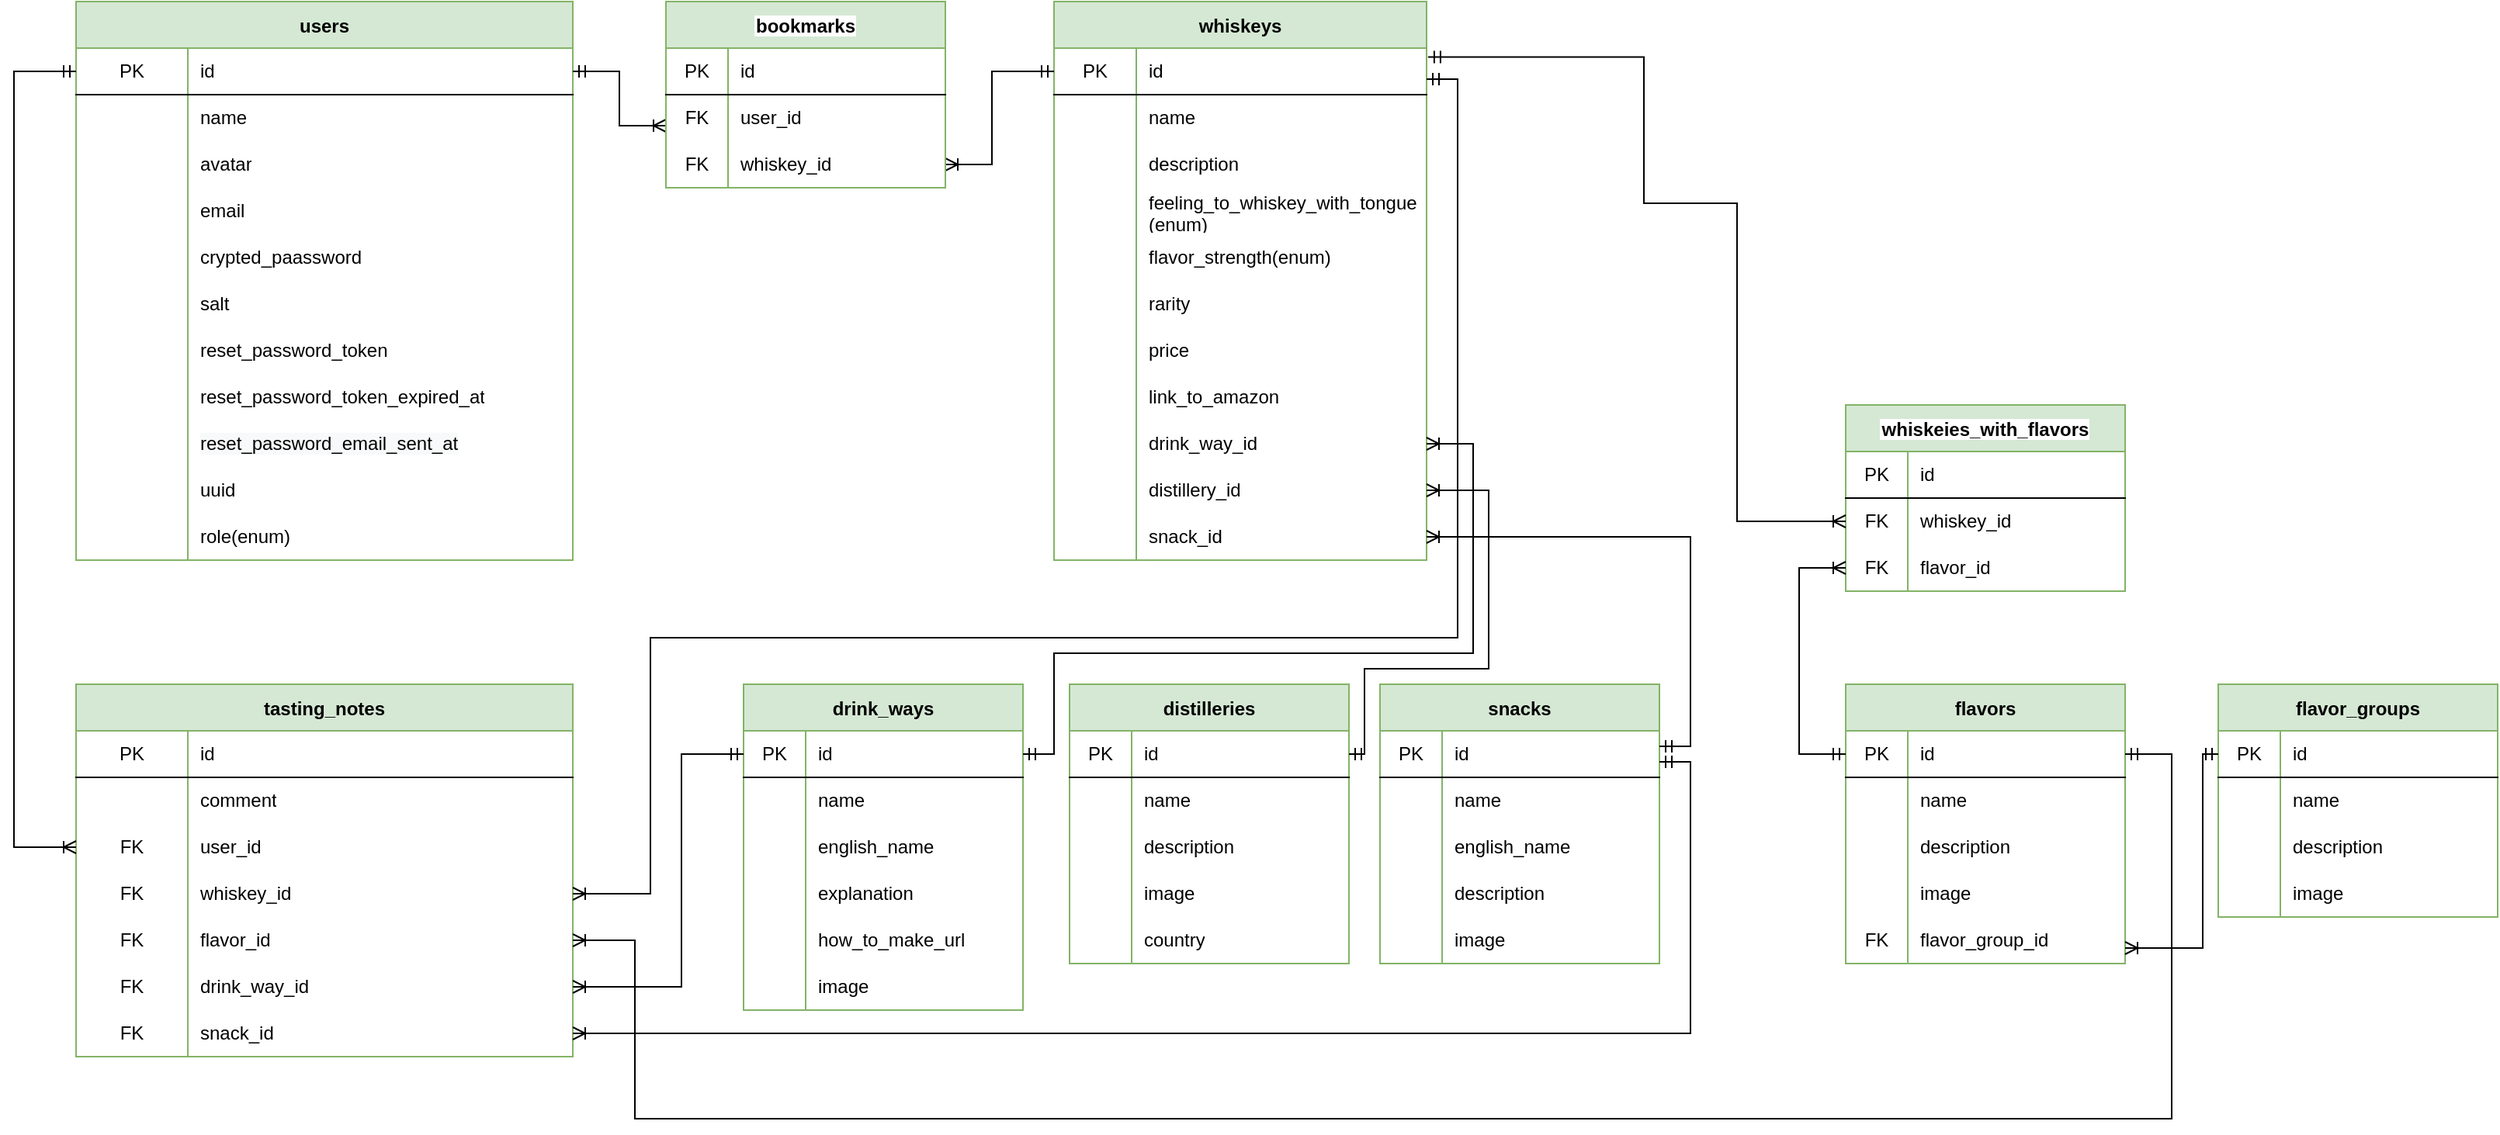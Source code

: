 <mxfile version="18.0.3" type="github">
  <diagram id="B6zozj2AaY3UkD2IrTkV" name="Page-1">
    <mxGraphModel dx="2202" dy="754" grid="1" gridSize="10" guides="1" tooltips="1" connect="1" arrows="1" fold="1" page="1" pageScale="1" pageWidth="827" pageHeight="1169" math="0" shadow="0">
      <root>
        <mxCell id="WIyWlLk6GJQsqaUBKTNV-0" />
        <mxCell id="WIyWlLk6GJQsqaUBKTNV-1" parent="WIyWlLk6GJQsqaUBKTNV-0" />
        <mxCell id="iAbm7mLu2YSf8Fx5eU8r-4" value="users" style="shape=table;startSize=30;container=1;collapsible=0;childLayout=tableLayout;fixedRows=1;rowLines=0;fontStyle=1;align=center;pointerEvents=1;fillColor=#d5e8d4;strokeColor=#82b366;" parent="WIyWlLk6GJQsqaUBKTNV-1" vertex="1">
          <mxGeometry x="-760" y="40" width="320" height="360" as="geometry" />
        </mxCell>
        <mxCell id="iAbm7mLu2YSf8Fx5eU8r-5" value="" style="shape=partialRectangle;html=1;whiteSpace=wrap;collapsible=0;dropTarget=0;pointerEvents=1;fillColor=none;top=0;left=0;bottom=1;right=0;points=[[0,0.5],[1,0.5]];portConstraint=eastwest;" parent="iAbm7mLu2YSf8Fx5eU8r-4" vertex="1">
          <mxGeometry y="30" width="320" height="30" as="geometry" />
        </mxCell>
        <mxCell id="iAbm7mLu2YSf8Fx5eU8r-6" value="PK" style="shape=partialRectangle;html=1;whiteSpace=wrap;connectable=0;fillColor=none;top=0;left=0;bottom=0;right=0;overflow=hidden;pointerEvents=1;" parent="iAbm7mLu2YSf8Fx5eU8r-5" vertex="1">
          <mxGeometry width="72" height="30" as="geometry">
            <mxRectangle width="72" height="30" as="alternateBounds" />
          </mxGeometry>
        </mxCell>
        <mxCell id="iAbm7mLu2YSf8Fx5eU8r-7" value="id" style="shape=partialRectangle;html=1;whiteSpace=wrap;connectable=0;fillColor=none;top=0;left=0;bottom=0;right=0;align=left;spacingLeft=6;overflow=hidden;pointerEvents=1;" parent="iAbm7mLu2YSf8Fx5eU8r-5" vertex="1">
          <mxGeometry x="72" width="248" height="30" as="geometry">
            <mxRectangle width="248" height="30" as="alternateBounds" />
          </mxGeometry>
        </mxCell>
        <mxCell id="iAbm7mLu2YSf8Fx5eU8r-8" value="" style="shape=partialRectangle;html=1;whiteSpace=wrap;collapsible=0;dropTarget=0;pointerEvents=1;fillColor=none;top=0;left=0;bottom=0;right=0;points=[[0,0.5],[1,0.5]];portConstraint=eastwest;" parent="iAbm7mLu2YSf8Fx5eU8r-4" vertex="1">
          <mxGeometry y="60" width="320" height="30" as="geometry" />
        </mxCell>
        <mxCell id="iAbm7mLu2YSf8Fx5eU8r-9" value="" style="shape=partialRectangle;html=1;whiteSpace=wrap;connectable=0;fillColor=none;top=0;left=0;bottom=0;right=0;overflow=hidden;pointerEvents=1;" parent="iAbm7mLu2YSf8Fx5eU8r-8" vertex="1">
          <mxGeometry width="72" height="30" as="geometry">
            <mxRectangle width="72" height="30" as="alternateBounds" />
          </mxGeometry>
        </mxCell>
        <mxCell id="iAbm7mLu2YSf8Fx5eU8r-10" value="name" style="shape=partialRectangle;html=1;whiteSpace=wrap;connectable=0;fillColor=none;top=0;left=0;bottom=0;right=0;align=left;spacingLeft=6;overflow=hidden;pointerEvents=1;" parent="iAbm7mLu2YSf8Fx5eU8r-8" vertex="1">
          <mxGeometry x="72" width="248" height="30" as="geometry">
            <mxRectangle width="248" height="30" as="alternateBounds" />
          </mxGeometry>
        </mxCell>
        <mxCell id="iAbm7mLu2YSf8Fx5eU8r-11" value="" style="shape=partialRectangle;html=1;whiteSpace=wrap;collapsible=0;dropTarget=0;pointerEvents=1;fillColor=none;top=0;left=0;bottom=0;right=0;points=[[0,0.5],[1,0.5]];portConstraint=eastwest;" parent="iAbm7mLu2YSf8Fx5eU8r-4" vertex="1">
          <mxGeometry y="90" width="320" height="30" as="geometry" />
        </mxCell>
        <mxCell id="iAbm7mLu2YSf8Fx5eU8r-12" value="" style="shape=partialRectangle;html=1;whiteSpace=wrap;connectable=0;fillColor=none;top=0;left=0;bottom=0;right=0;overflow=hidden;pointerEvents=1;" parent="iAbm7mLu2YSf8Fx5eU8r-11" vertex="1">
          <mxGeometry width="72" height="30" as="geometry">
            <mxRectangle width="72" height="30" as="alternateBounds" />
          </mxGeometry>
        </mxCell>
        <mxCell id="iAbm7mLu2YSf8Fx5eU8r-13" value="avatar" style="shape=partialRectangle;html=1;whiteSpace=wrap;connectable=0;fillColor=none;top=0;left=0;bottom=0;right=0;align=left;spacingLeft=6;overflow=hidden;pointerEvents=1;" parent="iAbm7mLu2YSf8Fx5eU8r-11" vertex="1">
          <mxGeometry x="72" width="248" height="30" as="geometry">
            <mxRectangle width="248" height="30" as="alternateBounds" />
          </mxGeometry>
        </mxCell>
        <mxCell id="iAbm7mLu2YSf8Fx5eU8r-25" style="shape=partialRectangle;html=1;whiteSpace=wrap;collapsible=0;dropTarget=0;pointerEvents=1;fillColor=none;top=0;left=0;bottom=0;right=0;points=[[0,0.5],[1,0.5]];portConstraint=eastwest;" parent="iAbm7mLu2YSf8Fx5eU8r-4" vertex="1">
          <mxGeometry y="120" width="320" height="30" as="geometry" />
        </mxCell>
        <mxCell id="iAbm7mLu2YSf8Fx5eU8r-26" style="shape=partialRectangle;html=1;whiteSpace=wrap;connectable=0;fillColor=none;top=0;left=0;bottom=0;right=0;overflow=hidden;pointerEvents=1;" parent="iAbm7mLu2YSf8Fx5eU8r-25" vertex="1">
          <mxGeometry width="72" height="30" as="geometry">
            <mxRectangle width="72" height="30" as="alternateBounds" />
          </mxGeometry>
        </mxCell>
        <mxCell id="iAbm7mLu2YSf8Fx5eU8r-27" value="email" style="shape=partialRectangle;html=1;whiteSpace=wrap;connectable=0;fillColor=none;top=0;left=0;bottom=0;right=0;align=left;spacingLeft=6;overflow=hidden;pointerEvents=1;" parent="iAbm7mLu2YSf8Fx5eU8r-25" vertex="1">
          <mxGeometry x="72" width="248" height="30" as="geometry">
            <mxRectangle width="248" height="30" as="alternateBounds" />
          </mxGeometry>
        </mxCell>
        <mxCell id="iAbm7mLu2YSf8Fx5eU8r-28" style="shape=partialRectangle;html=1;whiteSpace=wrap;collapsible=0;dropTarget=0;pointerEvents=1;fillColor=none;top=0;left=0;bottom=0;right=0;points=[[0,0.5],[1,0.5]];portConstraint=eastwest;" parent="iAbm7mLu2YSf8Fx5eU8r-4" vertex="1">
          <mxGeometry y="150" width="320" height="30" as="geometry" />
        </mxCell>
        <mxCell id="iAbm7mLu2YSf8Fx5eU8r-29" style="shape=partialRectangle;html=1;whiteSpace=wrap;connectable=0;fillColor=none;top=0;left=0;bottom=0;right=0;overflow=hidden;pointerEvents=1;" parent="iAbm7mLu2YSf8Fx5eU8r-28" vertex="1">
          <mxGeometry width="72" height="30" as="geometry">
            <mxRectangle width="72" height="30" as="alternateBounds" />
          </mxGeometry>
        </mxCell>
        <mxCell id="iAbm7mLu2YSf8Fx5eU8r-30" value="&lt;span style=&quot;background-color: rgb(255 , 255 , 255)&quot;&gt;crypted_paassword&lt;/span&gt;" style="shape=partialRectangle;html=1;whiteSpace=wrap;connectable=0;fillColor=none;top=0;left=0;bottom=0;right=0;align=left;spacingLeft=6;overflow=hidden;pointerEvents=1;" parent="iAbm7mLu2YSf8Fx5eU8r-28" vertex="1">
          <mxGeometry x="72" width="248" height="30" as="geometry">
            <mxRectangle width="248" height="30" as="alternateBounds" />
          </mxGeometry>
        </mxCell>
        <mxCell id="iAbm7mLu2YSf8Fx5eU8r-31" style="shape=partialRectangle;html=1;whiteSpace=wrap;collapsible=0;dropTarget=0;pointerEvents=1;fillColor=none;top=0;left=0;bottom=0;right=0;points=[[0,0.5],[1,0.5]];portConstraint=eastwest;" parent="iAbm7mLu2YSf8Fx5eU8r-4" vertex="1">
          <mxGeometry y="180" width="320" height="30" as="geometry" />
        </mxCell>
        <mxCell id="iAbm7mLu2YSf8Fx5eU8r-32" style="shape=partialRectangle;html=1;whiteSpace=wrap;connectable=0;fillColor=none;top=0;left=0;bottom=0;right=0;overflow=hidden;pointerEvents=1;" parent="iAbm7mLu2YSf8Fx5eU8r-31" vertex="1">
          <mxGeometry width="72" height="30" as="geometry">
            <mxRectangle width="72" height="30" as="alternateBounds" />
          </mxGeometry>
        </mxCell>
        <mxCell id="iAbm7mLu2YSf8Fx5eU8r-33" value="salt" style="shape=partialRectangle;html=1;whiteSpace=wrap;connectable=0;fillColor=none;top=0;left=0;bottom=0;right=0;align=left;spacingLeft=6;overflow=hidden;pointerEvents=1;" parent="iAbm7mLu2YSf8Fx5eU8r-31" vertex="1">
          <mxGeometry x="72" width="248" height="30" as="geometry">
            <mxRectangle width="248" height="30" as="alternateBounds" />
          </mxGeometry>
        </mxCell>
        <mxCell id="iAbm7mLu2YSf8Fx5eU8r-34" style="shape=partialRectangle;html=1;whiteSpace=wrap;collapsible=0;dropTarget=0;pointerEvents=1;fillColor=none;top=0;left=0;bottom=0;right=0;points=[[0,0.5],[1,0.5]];portConstraint=eastwest;" parent="iAbm7mLu2YSf8Fx5eU8r-4" vertex="1">
          <mxGeometry y="210" width="320" height="30" as="geometry" />
        </mxCell>
        <mxCell id="iAbm7mLu2YSf8Fx5eU8r-35" style="shape=partialRectangle;html=1;whiteSpace=wrap;connectable=0;fillColor=none;top=0;left=0;bottom=0;right=0;overflow=hidden;pointerEvents=1;" parent="iAbm7mLu2YSf8Fx5eU8r-34" vertex="1">
          <mxGeometry width="72" height="30" as="geometry">
            <mxRectangle width="72" height="30" as="alternateBounds" />
          </mxGeometry>
        </mxCell>
        <mxCell id="iAbm7mLu2YSf8Fx5eU8r-36" value="reset_password_token" style="shape=partialRectangle;html=1;whiteSpace=wrap;connectable=0;fillColor=none;top=0;left=0;bottom=0;right=0;align=left;spacingLeft=6;overflow=hidden;pointerEvents=1;" parent="iAbm7mLu2YSf8Fx5eU8r-34" vertex="1">
          <mxGeometry x="72" width="248" height="30" as="geometry">
            <mxRectangle width="248" height="30" as="alternateBounds" />
          </mxGeometry>
        </mxCell>
        <mxCell id="iAbm7mLu2YSf8Fx5eU8r-43" style="shape=partialRectangle;html=1;whiteSpace=wrap;collapsible=0;dropTarget=0;pointerEvents=1;fillColor=none;top=0;left=0;bottom=0;right=0;points=[[0,0.5],[1,0.5]];portConstraint=eastwest;" parent="iAbm7mLu2YSf8Fx5eU8r-4" vertex="1">
          <mxGeometry y="240" width="320" height="30" as="geometry" />
        </mxCell>
        <mxCell id="iAbm7mLu2YSf8Fx5eU8r-44" style="shape=partialRectangle;html=1;whiteSpace=wrap;connectable=0;fillColor=none;top=0;left=0;bottom=0;right=0;overflow=hidden;pointerEvents=1;" parent="iAbm7mLu2YSf8Fx5eU8r-43" vertex="1">
          <mxGeometry width="72" height="30" as="geometry">
            <mxRectangle width="72" height="30" as="alternateBounds" />
          </mxGeometry>
        </mxCell>
        <mxCell id="iAbm7mLu2YSf8Fx5eU8r-45" value="&lt;span&gt;reset_password_token_expired_at&lt;br&gt;&lt;/span&gt;" style="shape=partialRectangle;html=1;whiteSpace=wrap;connectable=0;fillColor=none;top=0;left=0;bottom=0;right=0;align=left;spacingLeft=6;overflow=hidden;pointerEvents=1;" parent="iAbm7mLu2YSf8Fx5eU8r-43" vertex="1">
          <mxGeometry x="72" width="248" height="30" as="geometry">
            <mxRectangle width="248" height="30" as="alternateBounds" />
          </mxGeometry>
        </mxCell>
        <mxCell id="iAbm7mLu2YSf8Fx5eU8r-40" style="shape=partialRectangle;html=1;whiteSpace=wrap;collapsible=0;dropTarget=0;pointerEvents=1;fillColor=none;top=0;left=0;bottom=0;right=0;points=[[0,0.5],[1,0.5]];portConstraint=eastwest;" parent="iAbm7mLu2YSf8Fx5eU8r-4" vertex="1">
          <mxGeometry y="270" width="320" height="30" as="geometry" />
        </mxCell>
        <mxCell id="iAbm7mLu2YSf8Fx5eU8r-41" style="shape=partialRectangle;html=1;whiteSpace=wrap;connectable=0;fillColor=none;top=0;left=0;bottom=0;right=0;overflow=hidden;pointerEvents=1;" parent="iAbm7mLu2YSf8Fx5eU8r-40" vertex="1">
          <mxGeometry width="72" height="30" as="geometry">
            <mxRectangle width="72" height="30" as="alternateBounds" />
          </mxGeometry>
        </mxCell>
        <mxCell id="iAbm7mLu2YSf8Fx5eU8r-42" value="&lt;span style=&quot;color: rgb(0 , 0 , 0) ; font-family: &amp;#34;helvetica&amp;#34; ; font-size: 12px ; font-style: normal ; font-weight: 400 ; letter-spacing: normal ; text-align: left ; text-indent: 0px ; text-transform: none ; word-spacing: 0px ; background-color: rgb(248 , 249 , 250) ; display: inline ; float: none&quot;&gt;reset_password_email_sent_at&lt;/span&gt;" style="shape=partialRectangle;html=1;whiteSpace=wrap;connectable=0;fillColor=none;top=0;left=0;bottom=0;right=0;align=left;spacingLeft=6;overflow=hidden;pointerEvents=1;" parent="iAbm7mLu2YSf8Fx5eU8r-40" vertex="1">
          <mxGeometry x="72" width="248" height="30" as="geometry">
            <mxRectangle width="248" height="30" as="alternateBounds" />
          </mxGeometry>
        </mxCell>
        <mxCell id="iAbm7mLu2YSf8Fx5eU8r-37" style="shape=partialRectangle;html=1;whiteSpace=wrap;collapsible=0;dropTarget=0;pointerEvents=1;fillColor=none;top=0;left=0;bottom=0;right=0;points=[[0,0.5],[1,0.5]];portConstraint=eastwest;" parent="iAbm7mLu2YSf8Fx5eU8r-4" vertex="1">
          <mxGeometry y="300" width="320" height="30" as="geometry" />
        </mxCell>
        <mxCell id="iAbm7mLu2YSf8Fx5eU8r-38" style="shape=partialRectangle;html=1;whiteSpace=wrap;connectable=0;fillColor=none;top=0;left=0;bottom=0;right=0;overflow=hidden;pointerEvents=1;" parent="iAbm7mLu2YSf8Fx5eU8r-37" vertex="1">
          <mxGeometry width="72" height="30" as="geometry">
            <mxRectangle width="72" height="30" as="alternateBounds" />
          </mxGeometry>
        </mxCell>
        <mxCell id="iAbm7mLu2YSf8Fx5eU8r-39" value="uuid" style="shape=partialRectangle;html=1;whiteSpace=wrap;connectable=0;fillColor=none;top=0;left=0;bottom=0;right=0;align=left;spacingLeft=6;overflow=hidden;pointerEvents=1;" parent="iAbm7mLu2YSf8Fx5eU8r-37" vertex="1">
          <mxGeometry x="72" width="248" height="30" as="geometry">
            <mxRectangle width="248" height="30" as="alternateBounds" />
          </mxGeometry>
        </mxCell>
        <mxCell id="iAbm7mLu2YSf8Fx5eU8r-49" style="shape=partialRectangle;html=1;whiteSpace=wrap;collapsible=0;dropTarget=0;pointerEvents=1;fillColor=none;top=0;left=0;bottom=0;right=0;points=[[0,0.5],[1,0.5]];portConstraint=eastwest;" parent="iAbm7mLu2YSf8Fx5eU8r-4" vertex="1">
          <mxGeometry y="330" width="320" height="30" as="geometry" />
        </mxCell>
        <mxCell id="iAbm7mLu2YSf8Fx5eU8r-50" style="shape=partialRectangle;html=1;whiteSpace=wrap;connectable=0;fillColor=none;top=0;left=0;bottom=0;right=0;overflow=hidden;pointerEvents=1;" parent="iAbm7mLu2YSf8Fx5eU8r-49" vertex="1">
          <mxGeometry width="72" height="30" as="geometry">
            <mxRectangle width="72" height="30" as="alternateBounds" />
          </mxGeometry>
        </mxCell>
        <mxCell id="iAbm7mLu2YSf8Fx5eU8r-51" value="role(enum)" style="shape=partialRectangle;html=1;whiteSpace=wrap;connectable=0;fillColor=none;top=0;left=0;bottom=0;right=0;align=left;spacingLeft=6;overflow=hidden;pointerEvents=1;" parent="iAbm7mLu2YSf8Fx5eU8r-49" vertex="1">
          <mxGeometry x="72" width="248" height="30" as="geometry">
            <mxRectangle width="248" height="30" as="alternateBounds" />
          </mxGeometry>
        </mxCell>
        <mxCell id="N8TpfTawvCsR-sJTv87n-3" value="" style="edgeStyle=orthogonalEdgeStyle;fontSize=12;html=1;endArrow=ERoneToMany;startArrow=ERmandOne;rounded=0;entryX=1;entryY=0.5;entryDx=0;entryDy=0;exitX=1;exitY=0.5;exitDx=0;exitDy=0;" parent="iAbm7mLu2YSf8Fx5eU8r-4" source="iAbm7mLu2YSf8Fx5eU8r-5" edge="1">
          <mxGeometry width="100" height="100" relative="1" as="geometry">
            <mxPoint x="480" y="-20" as="sourcePoint" />
            <mxPoint x="380" y="80" as="targetPoint" />
            <Array as="points">
              <mxPoint x="350" y="45" />
              <mxPoint x="350" y="80" />
            </Array>
          </mxGeometry>
        </mxCell>
        <mxCell id="iAbm7mLu2YSf8Fx5eU8r-76" value="flavors" style="shape=table;startSize=30;container=1;collapsible=0;childLayout=tableLayout;fixedRows=1;rowLines=0;fontStyle=1;align=center;pointerEvents=1;fillColor=#d5e8d4;strokeColor=#82b366;" parent="WIyWlLk6GJQsqaUBKTNV-1" vertex="1">
          <mxGeometry x="380" y="480" width="180" height="180" as="geometry" />
        </mxCell>
        <mxCell id="iAbm7mLu2YSf8Fx5eU8r-77" value="" style="shape=partialRectangle;html=1;whiteSpace=wrap;collapsible=0;dropTarget=0;pointerEvents=1;fillColor=none;top=0;left=0;bottom=1;right=0;points=[[0,0.5],[1,0.5]];portConstraint=eastwest;" parent="iAbm7mLu2YSf8Fx5eU8r-76" vertex="1">
          <mxGeometry y="30" width="180" height="30" as="geometry" />
        </mxCell>
        <mxCell id="iAbm7mLu2YSf8Fx5eU8r-78" value="PK" style="shape=partialRectangle;html=1;whiteSpace=wrap;connectable=0;fillColor=none;top=0;left=0;bottom=0;right=0;overflow=hidden;pointerEvents=1;" parent="iAbm7mLu2YSf8Fx5eU8r-77" vertex="1">
          <mxGeometry width="40" height="30" as="geometry">
            <mxRectangle width="40" height="30" as="alternateBounds" />
          </mxGeometry>
        </mxCell>
        <mxCell id="iAbm7mLu2YSf8Fx5eU8r-79" value="id" style="shape=partialRectangle;html=1;whiteSpace=wrap;connectable=0;fillColor=none;top=0;left=0;bottom=0;right=0;align=left;spacingLeft=6;overflow=hidden;pointerEvents=1;" parent="iAbm7mLu2YSf8Fx5eU8r-77" vertex="1">
          <mxGeometry x="40" width="140" height="30" as="geometry">
            <mxRectangle width="140" height="30" as="alternateBounds" />
          </mxGeometry>
        </mxCell>
        <mxCell id="iAbm7mLu2YSf8Fx5eU8r-80" value="" style="shape=partialRectangle;html=1;whiteSpace=wrap;collapsible=0;dropTarget=0;pointerEvents=1;fillColor=none;top=0;left=0;bottom=0;right=0;points=[[0,0.5],[1,0.5]];portConstraint=eastwest;" parent="iAbm7mLu2YSf8Fx5eU8r-76" vertex="1">
          <mxGeometry y="60" width="180" height="30" as="geometry" />
        </mxCell>
        <mxCell id="iAbm7mLu2YSf8Fx5eU8r-81" value="" style="shape=partialRectangle;html=1;whiteSpace=wrap;connectable=0;fillColor=none;top=0;left=0;bottom=0;right=0;overflow=hidden;pointerEvents=1;" parent="iAbm7mLu2YSf8Fx5eU8r-80" vertex="1">
          <mxGeometry width="40" height="30" as="geometry">
            <mxRectangle width="40" height="30" as="alternateBounds" />
          </mxGeometry>
        </mxCell>
        <mxCell id="iAbm7mLu2YSf8Fx5eU8r-82" value="name" style="shape=partialRectangle;html=1;whiteSpace=wrap;connectable=0;fillColor=none;top=0;left=0;bottom=0;right=0;align=left;spacingLeft=6;overflow=hidden;pointerEvents=1;" parent="iAbm7mLu2YSf8Fx5eU8r-80" vertex="1">
          <mxGeometry x="40" width="140" height="30" as="geometry">
            <mxRectangle width="140" height="30" as="alternateBounds" />
          </mxGeometry>
        </mxCell>
        <mxCell id="iAbm7mLu2YSf8Fx5eU8r-83" value="" style="shape=partialRectangle;html=1;whiteSpace=wrap;collapsible=0;dropTarget=0;pointerEvents=1;fillColor=none;top=0;left=0;bottom=0;right=0;points=[[0,0.5],[1,0.5]];portConstraint=eastwest;" parent="iAbm7mLu2YSf8Fx5eU8r-76" vertex="1">
          <mxGeometry y="90" width="180" height="30" as="geometry" />
        </mxCell>
        <mxCell id="iAbm7mLu2YSf8Fx5eU8r-84" value="" style="shape=partialRectangle;html=1;whiteSpace=wrap;connectable=0;fillColor=none;top=0;left=0;bottom=0;right=0;overflow=hidden;pointerEvents=1;" parent="iAbm7mLu2YSf8Fx5eU8r-83" vertex="1">
          <mxGeometry width="40" height="30" as="geometry">
            <mxRectangle width="40" height="30" as="alternateBounds" />
          </mxGeometry>
        </mxCell>
        <mxCell id="iAbm7mLu2YSf8Fx5eU8r-85" value="description" style="shape=partialRectangle;html=1;whiteSpace=wrap;connectable=0;fillColor=none;top=0;left=0;bottom=0;right=0;align=left;spacingLeft=6;overflow=hidden;pointerEvents=1;" parent="iAbm7mLu2YSf8Fx5eU8r-83" vertex="1">
          <mxGeometry x="40" width="140" height="30" as="geometry">
            <mxRectangle width="140" height="30" as="alternateBounds" />
          </mxGeometry>
        </mxCell>
        <mxCell id="iAbm7mLu2YSf8Fx5eU8r-302" style="shape=partialRectangle;html=1;whiteSpace=wrap;collapsible=0;dropTarget=0;pointerEvents=1;fillColor=none;top=0;left=0;bottom=0;right=0;points=[[0,0.5],[1,0.5]];portConstraint=eastwest;" parent="iAbm7mLu2YSf8Fx5eU8r-76" vertex="1">
          <mxGeometry y="120" width="180" height="30" as="geometry" />
        </mxCell>
        <mxCell id="iAbm7mLu2YSf8Fx5eU8r-303" style="shape=partialRectangle;html=1;whiteSpace=wrap;connectable=0;fillColor=none;top=0;left=0;bottom=0;right=0;overflow=hidden;pointerEvents=1;" parent="iAbm7mLu2YSf8Fx5eU8r-302" vertex="1">
          <mxGeometry width="40" height="30" as="geometry">
            <mxRectangle width="40" height="30" as="alternateBounds" />
          </mxGeometry>
        </mxCell>
        <mxCell id="iAbm7mLu2YSf8Fx5eU8r-304" value="image" style="shape=partialRectangle;html=1;whiteSpace=wrap;connectable=0;fillColor=none;top=0;left=0;bottom=0;right=0;align=left;spacingLeft=6;overflow=hidden;pointerEvents=1;" parent="iAbm7mLu2YSf8Fx5eU8r-302" vertex="1">
          <mxGeometry x="40" width="140" height="30" as="geometry">
            <mxRectangle width="140" height="30" as="alternateBounds" />
          </mxGeometry>
        </mxCell>
        <mxCell id="iAbm7mLu2YSf8Fx5eU8r-86" style="shape=partialRectangle;html=1;whiteSpace=wrap;collapsible=0;dropTarget=0;pointerEvents=1;fillColor=none;top=0;left=0;bottom=0;right=0;points=[[0,0.5],[1,0.5]];portConstraint=eastwest;" parent="iAbm7mLu2YSf8Fx5eU8r-76" vertex="1">
          <mxGeometry y="150" width="180" height="30" as="geometry" />
        </mxCell>
        <mxCell id="iAbm7mLu2YSf8Fx5eU8r-87" value="FK" style="shape=partialRectangle;html=1;whiteSpace=wrap;connectable=0;fillColor=none;top=0;left=0;bottom=0;right=0;overflow=hidden;pointerEvents=1;" parent="iAbm7mLu2YSf8Fx5eU8r-86" vertex="1">
          <mxGeometry width="40" height="30" as="geometry">
            <mxRectangle width="40" height="30" as="alternateBounds" />
          </mxGeometry>
        </mxCell>
        <mxCell id="iAbm7mLu2YSf8Fx5eU8r-88" value="flavor_group_id" style="shape=partialRectangle;html=1;whiteSpace=wrap;connectable=0;fillColor=none;top=0;left=0;bottom=0;right=0;align=left;spacingLeft=6;overflow=hidden;pointerEvents=1;" parent="iAbm7mLu2YSf8Fx5eU8r-86" vertex="1">
          <mxGeometry x="40" width="140" height="30" as="geometry">
            <mxRectangle width="140" height="30" as="alternateBounds" />
          </mxGeometry>
        </mxCell>
        <mxCell id="iAbm7mLu2YSf8Fx5eU8r-104" value="whiskeys" style="shape=table;startSize=30;container=1;collapsible=0;childLayout=tableLayout;fixedRows=1;rowLines=0;fontStyle=1;align=center;pointerEvents=1;fillColor=#d5e8d4;strokeColor=#82b366;" parent="WIyWlLk6GJQsqaUBKTNV-1" vertex="1">
          <mxGeometry x="-130" y="40" width="240" height="360" as="geometry" />
        </mxCell>
        <mxCell id="iAbm7mLu2YSf8Fx5eU8r-105" value="" style="shape=partialRectangle;html=1;whiteSpace=wrap;collapsible=0;dropTarget=0;pointerEvents=1;fillColor=none;top=0;left=0;bottom=1;right=0;points=[[0,0.5],[1,0.5]];portConstraint=eastwest;" parent="iAbm7mLu2YSf8Fx5eU8r-104" vertex="1">
          <mxGeometry y="30" width="240" height="30" as="geometry" />
        </mxCell>
        <mxCell id="iAbm7mLu2YSf8Fx5eU8r-106" value="PK" style="shape=partialRectangle;html=1;whiteSpace=wrap;connectable=0;fillColor=none;top=0;left=0;bottom=0;right=0;overflow=hidden;pointerEvents=1;" parent="iAbm7mLu2YSf8Fx5eU8r-105" vertex="1">
          <mxGeometry width="53" height="30" as="geometry">
            <mxRectangle width="53" height="30" as="alternateBounds" />
          </mxGeometry>
        </mxCell>
        <mxCell id="iAbm7mLu2YSf8Fx5eU8r-107" value="id" style="shape=partialRectangle;html=1;whiteSpace=wrap;connectable=0;fillColor=none;top=0;left=0;bottom=0;right=0;align=left;spacingLeft=6;overflow=hidden;pointerEvents=1;" parent="iAbm7mLu2YSf8Fx5eU8r-105" vertex="1">
          <mxGeometry x="53" width="187" height="30" as="geometry">
            <mxRectangle width="187" height="30" as="alternateBounds" />
          </mxGeometry>
        </mxCell>
        <mxCell id="iAbm7mLu2YSf8Fx5eU8r-108" value="" style="shape=partialRectangle;html=1;whiteSpace=wrap;collapsible=0;dropTarget=0;pointerEvents=1;fillColor=none;top=0;left=0;bottom=0;right=0;points=[[0,0.5],[1,0.5]];portConstraint=eastwest;" parent="iAbm7mLu2YSf8Fx5eU8r-104" vertex="1">
          <mxGeometry y="60" width="240" height="30" as="geometry" />
        </mxCell>
        <mxCell id="iAbm7mLu2YSf8Fx5eU8r-109" value="" style="shape=partialRectangle;html=1;whiteSpace=wrap;connectable=0;fillColor=none;top=0;left=0;bottom=0;right=0;overflow=hidden;pointerEvents=1;" parent="iAbm7mLu2YSf8Fx5eU8r-108" vertex="1">
          <mxGeometry width="53" height="30" as="geometry">
            <mxRectangle width="53" height="30" as="alternateBounds" />
          </mxGeometry>
        </mxCell>
        <mxCell id="iAbm7mLu2YSf8Fx5eU8r-110" value="name" style="shape=partialRectangle;html=1;whiteSpace=wrap;connectable=0;fillColor=none;top=0;left=0;bottom=0;right=0;align=left;spacingLeft=6;overflow=hidden;pointerEvents=1;" parent="iAbm7mLu2YSf8Fx5eU8r-108" vertex="1">
          <mxGeometry x="53" width="187" height="30" as="geometry">
            <mxRectangle width="187" height="30" as="alternateBounds" />
          </mxGeometry>
        </mxCell>
        <mxCell id="iAbm7mLu2YSf8Fx5eU8r-111" value="" style="shape=partialRectangle;html=1;whiteSpace=wrap;collapsible=0;dropTarget=0;pointerEvents=1;fillColor=none;top=0;left=0;bottom=0;right=0;points=[[0,0.5],[1,0.5]];portConstraint=eastwest;" parent="iAbm7mLu2YSf8Fx5eU8r-104" vertex="1">
          <mxGeometry y="90" width="240" height="30" as="geometry" />
        </mxCell>
        <mxCell id="iAbm7mLu2YSf8Fx5eU8r-112" value="" style="shape=partialRectangle;html=1;whiteSpace=wrap;connectable=0;fillColor=none;top=0;left=0;bottom=0;right=0;overflow=hidden;pointerEvents=1;" parent="iAbm7mLu2YSf8Fx5eU8r-111" vertex="1">
          <mxGeometry width="53" height="30" as="geometry">
            <mxRectangle width="53" height="30" as="alternateBounds" />
          </mxGeometry>
        </mxCell>
        <mxCell id="iAbm7mLu2YSf8Fx5eU8r-113" value="description" style="shape=partialRectangle;html=1;whiteSpace=wrap;connectable=0;fillColor=none;top=0;left=0;bottom=0;right=0;align=left;spacingLeft=6;overflow=hidden;pointerEvents=1;" parent="iAbm7mLu2YSf8Fx5eU8r-111" vertex="1">
          <mxGeometry x="53" width="187" height="30" as="geometry">
            <mxRectangle width="187" height="30" as="alternateBounds" />
          </mxGeometry>
        </mxCell>
        <mxCell id="iAbm7mLu2YSf8Fx5eU8r-114" style="shape=partialRectangle;html=1;whiteSpace=wrap;collapsible=0;dropTarget=0;pointerEvents=1;fillColor=none;top=0;left=0;bottom=0;right=0;points=[[0,0.5],[1,0.5]];portConstraint=eastwest;" parent="iAbm7mLu2YSf8Fx5eU8r-104" vertex="1">
          <mxGeometry y="120" width="240" height="30" as="geometry" />
        </mxCell>
        <mxCell id="iAbm7mLu2YSf8Fx5eU8r-115" style="shape=partialRectangle;html=1;whiteSpace=wrap;connectable=0;fillColor=none;top=0;left=0;bottom=0;right=0;overflow=hidden;pointerEvents=1;" parent="iAbm7mLu2YSf8Fx5eU8r-114" vertex="1">
          <mxGeometry width="53" height="30" as="geometry">
            <mxRectangle width="53" height="30" as="alternateBounds" />
          </mxGeometry>
        </mxCell>
        <mxCell id="iAbm7mLu2YSf8Fx5eU8r-116" value="feeling_to_whiskey_with_tongue&lt;br&gt;(enum)" style="shape=partialRectangle;html=1;whiteSpace=wrap;connectable=0;fillColor=none;top=0;left=0;bottom=0;right=0;align=left;spacingLeft=6;overflow=hidden;pointerEvents=1;" parent="iAbm7mLu2YSf8Fx5eU8r-114" vertex="1">
          <mxGeometry x="53" width="187" height="30" as="geometry">
            <mxRectangle width="187" height="30" as="alternateBounds" />
          </mxGeometry>
        </mxCell>
        <mxCell id="iAbm7mLu2YSf8Fx5eU8r-117" style="shape=partialRectangle;html=1;whiteSpace=wrap;collapsible=0;dropTarget=0;pointerEvents=1;fillColor=none;top=0;left=0;bottom=0;right=0;points=[[0,0.5],[1,0.5]];portConstraint=eastwest;" parent="iAbm7mLu2YSf8Fx5eU8r-104" vertex="1">
          <mxGeometry y="150" width="240" height="30" as="geometry" />
        </mxCell>
        <mxCell id="iAbm7mLu2YSf8Fx5eU8r-118" style="shape=partialRectangle;html=1;whiteSpace=wrap;connectable=0;fillColor=none;top=0;left=0;bottom=0;right=0;overflow=hidden;pointerEvents=1;" parent="iAbm7mLu2YSf8Fx5eU8r-117" vertex="1">
          <mxGeometry width="53" height="30" as="geometry">
            <mxRectangle width="53" height="30" as="alternateBounds" />
          </mxGeometry>
        </mxCell>
        <mxCell id="iAbm7mLu2YSf8Fx5eU8r-119" value="flavor_strength(enum)" style="shape=partialRectangle;html=1;whiteSpace=wrap;connectable=0;fillColor=none;top=0;left=0;bottom=0;right=0;align=left;spacingLeft=6;overflow=hidden;pointerEvents=1;" parent="iAbm7mLu2YSf8Fx5eU8r-117" vertex="1">
          <mxGeometry x="53" width="187" height="30" as="geometry">
            <mxRectangle width="187" height="30" as="alternateBounds" />
          </mxGeometry>
        </mxCell>
        <mxCell id="iAbm7mLu2YSf8Fx5eU8r-120" style="shape=partialRectangle;html=1;whiteSpace=wrap;collapsible=0;dropTarget=0;pointerEvents=1;fillColor=none;top=0;left=0;bottom=0;right=0;points=[[0,0.5],[1,0.5]];portConstraint=eastwest;" parent="iAbm7mLu2YSf8Fx5eU8r-104" vertex="1">
          <mxGeometry y="180" width="240" height="30" as="geometry" />
        </mxCell>
        <mxCell id="iAbm7mLu2YSf8Fx5eU8r-121" style="shape=partialRectangle;html=1;whiteSpace=wrap;connectable=0;fillColor=none;top=0;left=0;bottom=0;right=0;overflow=hidden;pointerEvents=1;" parent="iAbm7mLu2YSf8Fx5eU8r-120" vertex="1">
          <mxGeometry width="53" height="30" as="geometry">
            <mxRectangle width="53" height="30" as="alternateBounds" />
          </mxGeometry>
        </mxCell>
        <mxCell id="iAbm7mLu2YSf8Fx5eU8r-122" value="rarity" style="shape=partialRectangle;html=1;whiteSpace=wrap;connectable=0;fillColor=none;top=0;left=0;bottom=0;right=0;align=left;spacingLeft=6;overflow=hidden;pointerEvents=1;" parent="iAbm7mLu2YSf8Fx5eU8r-120" vertex="1">
          <mxGeometry x="53" width="187" height="30" as="geometry">
            <mxRectangle width="187" height="30" as="alternateBounds" />
          </mxGeometry>
        </mxCell>
        <mxCell id="iAbm7mLu2YSf8Fx5eU8r-123" style="shape=partialRectangle;html=1;whiteSpace=wrap;collapsible=0;dropTarget=0;pointerEvents=1;fillColor=none;top=0;left=0;bottom=0;right=0;points=[[0,0.5],[1,0.5]];portConstraint=eastwest;" parent="iAbm7mLu2YSf8Fx5eU8r-104" vertex="1">
          <mxGeometry y="210" width="240" height="30" as="geometry" />
        </mxCell>
        <mxCell id="iAbm7mLu2YSf8Fx5eU8r-124" style="shape=partialRectangle;html=1;whiteSpace=wrap;connectable=0;fillColor=none;top=0;left=0;bottom=0;right=0;overflow=hidden;pointerEvents=1;" parent="iAbm7mLu2YSf8Fx5eU8r-123" vertex="1">
          <mxGeometry width="53" height="30" as="geometry">
            <mxRectangle width="53" height="30" as="alternateBounds" />
          </mxGeometry>
        </mxCell>
        <mxCell id="iAbm7mLu2YSf8Fx5eU8r-125" value="price" style="shape=partialRectangle;html=1;whiteSpace=wrap;connectable=0;fillColor=none;top=0;left=0;bottom=0;right=0;align=left;spacingLeft=6;overflow=hidden;pointerEvents=1;" parent="iAbm7mLu2YSf8Fx5eU8r-123" vertex="1">
          <mxGeometry x="53" width="187" height="30" as="geometry">
            <mxRectangle width="187" height="30" as="alternateBounds" />
          </mxGeometry>
        </mxCell>
        <mxCell id="iAbm7mLu2YSf8Fx5eU8r-126" style="shape=partialRectangle;html=1;whiteSpace=wrap;collapsible=0;dropTarget=0;pointerEvents=1;fillColor=none;top=0;left=0;bottom=0;right=0;points=[[0,0.5],[1,0.5]];portConstraint=eastwest;" parent="iAbm7mLu2YSf8Fx5eU8r-104" vertex="1">
          <mxGeometry y="240" width="240" height="30" as="geometry" />
        </mxCell>
        <mxCell id="iAbm7mLu2YSf8Fx5eU8r-127" style="shape=partialRectangle;html=1;whiteSpace=wrap;connectable=0;fillColor=none;top=0;left=0;bottom=0;right=0;overflow=hidden;pointerEvents=1;" parent="iAbm7mLu2YSf8Fx5eU8r-126" vertex="1">
          <mxGeometry width="53" height="30" as="geometry">
            <mxRectangle width="53" height="30" as="alternateBounds" />
          </mxGeometry>
        </mxCell>
        <mxCell id="iAbm7mLu2YSf8Fx5eU8r-128" value="link_to_amazon" style="shape=partialRectangle;html=1;whiteSpace=wrap;connectable=0;fillColor=none;top=0;left=0;bottom=0;right=0;align=left;spacingLeft=6;overflow=hidden;pointerEvents=1;" parent="iAbm7mLu2YSf8Fx5eU8r-126" vertex="1">
          <mxGeometry x="53" width="187" height="30" as="geometry">
            <mxRectangle width="187" height="30" as="alternateBounds" />
          </mxGeometry>
        </mxCell>
        <mxCell id="N8TpfTawvCsR-sJTv87n-7" style="shape=partialRectangle;html=1;whiteSpace=wrap;collapsible=0;dropTarget=0;pointerEvents=1;fillColor=none;top=0;left=0;bottom=0;right=0;points=[[0,0.5],[1,0.5]];portConstraint=eastwest;" parent="iAbm7mLu2YSf8Fx5eU8r-104" vertex="1">
          <mxGeometry y="270" width="240" height="30" as="geometry" />
        </mxCell>
        <mxCell id="N8TpfTawvCsR-sJTv87n-8" style="shape=partialRectangle;html=1;whiteSpace=wrap;connectable=0;fillColor=none;top=0;left=0;bottom=0;right=0;overflow=hidden;pointerEvents=1;" parent="N8TpfTawvCsR-sJTv87n-7" vertex="1">
          <mxGeometry width="53" height="30" as="geometry">
            <mxRectangle width="53" height="30" as="alternateBounds" />
          </mxGeometry>
        </mxCell>
        <mxCell id="N8TpfTawvCsR-sJTv87n-9" value="drink_way_id" style="shape=partialRectangle;html=1;whiteSpace=wrap;connectable=0;fillColor=none;top=0;left=0;bottom=0;right=0;align=left;spacingLeft=6;overflow=hidden;pointerEvents=1;" parent="N8TpfTawvCsR-sJTv87n-7" vertex="1">
          <mxGeometry x="53" width="187" height="30" as="geometry">
            <mxRectangle width="187" height="30" as="alternateBounds" />
          </mxGeometry>
        </mxCell>
        <mxCell id="N8TpfTawvCsR-sJTv87n-10" style="shape=partialRectangle;html=1;whiteSpace=wrap;collapsible=0;dropTarget=0;pointerEvents=1;fillColor=none;top=0;left=0;bottom=0;right=0;points=[[0,0.5],[1,0.5]];portConstraint=eastwest;" parent="iAbm7mLu2YSf8Fx5eU8r-104" vertex="1">
          <mxGeometry y="300" width="240" height="30" as="geometry" />
        </mxCell>
        <mxCell id="N8TpfTawvCsR-sJTv87n-11" style="shape=partialRectangle;html=1;whiteSpace=wrap;connectable=0;fillColor=none;top=0;left=0;bottom=0;right=0;overflow=hidden;pointerEvents=1;" parent="N8TpfTawvCsR-sJTv87n-10" vertex="1">
          <mxGeometry width="53" height="30" as="geometry">
            <mxRectangle width="53" height="30" as="alternateBounds" />
          </mxGeometry>
        </mxCell>
        <mxCell id="N8TpfTawvCsR-sJTv87n-12" value="distillery_id" style="shape=partialRectangle;html=1;whiteSpace=wrap;connectable=0;fillColor=none;top=0;left=0;bottom=0;right=0;align=left;spacingLeft=6;overflow=hidden;pointerEvents=1;" parent="N8TpfTawvCsR-sJTv87n-10" vertex="1">
          <mxGeometry x="53" width="187" height="30" as="geometry">
            <mxRectangle width="187" height="30" as="alternateBounds" />
          </mxGeometry>
        </mxCell>
        <mxCell id="N8TpfTawvCsR-sJTv87n-13" style="shape=partialRectangle;html=1;whiteSpace=wrap;collapsible=0;dropTarget=0;pointerEvents=1;fillColor=none;top=0;left=0;bottom=0;right=0;points=[[0,0.5],[1,0.5]];portConstraint=eastwest;" parent="iAbm7mLu2YSf8Fx5eU8r-104" vertex="1">
          <mxGeometry y="330" width="240" height="30" as="geometry" />
        </mxCell>
        <mxCell id="N8TpfTawvCsR-sJTv87n-14" style="shape=partialRectangle;html=1;whiteSpace=wrap;connectable=0;fillColor=none;top=0;left=0;bottom=0;right=0;overflow=hidden;pointerEvents=1;" parent="N8TpfTawvCsR-sJTv87n-13" vertex="1">
          <mxGeometry width="53" height="30" as="geometry">
            <mxRectangle width="53" height="30" as="alternateBounds" />
          </mxGeometry>
        </mxCell>
        <mxCell id="N8TpfTawvCsR-sJTv87n-15" value="snack_id" style="shape=partialRectangle;html=1;whiteSpace=wrap;connectable=0;fillColor=none;top=0;left=0;bottom=0;right=0;align=left;spacingLeft=6;overflow=hidden;pointerEvents=1;" parent="N8TpfTawvCsR-sJTv87n-13" vertex="1">
          <mxGeometry x="53" width="187" height="30" as="geometry">
            <mxRectangle width="187" height="30" as="alternateBounds" />
          </mxGeometry>
        </mxCell>
        <mxCell id="N8TpfTawvCsR-sJTv87n-4" value="" style="edgeStyle=orthogonalEdgeStyle;fontSize=12;html=1;endArrow=ERoneToMany;startArrow=ERmandOne;rounded=0;entryX=0;entryY=0.5;entryDx=0;entryDy=0;exitX=0;exitY=0.5;exitDx=0;exitDy=0;" parent="iAbm7mLu2YSf8Fx5eU8r-104" source="iAbm7mLu2YSf8Fx5eU8r-105" edge="1">
          <mxGeometry width="100" height="100" relative="1" as="geometry">
            <mxPoint x="-130.0" y="70" as="sourcePoint" />
            <mxPoint x="-70.0" y="105" as="targetPoint" />
            <Array as="points">
              <mxPoint x="-40" y="45" />
              <mxPoint x="-40" y="105" />
            </Array>
          </mxGeometry>
        </mxCell>
        <mxCell id="iAbm7mLu2YSf8Fx5eU8r-132" value="drink_ways" style="shape=table;startSize=30;container=1;collapsible=0;childLayout=tableLayout;fixedRows=1;rowLines=0;fontStyle=1;align=center;pointerEvents=1;fillColor=#d5e8d4;strokeColor=#82b366;" parent="WIyWlLk6GJQsqaUBKTNV-1" vertex="1">
          <mxGeometry x="-330" y="480" width="180" height="210" as="geometry" />
        </mxCell>
        <mxCell id="iAbm7mLu2YSf8Fx5eU8r-133" value="" style="shape=partialRectangle;html=1;whiteSpace=wrap;collapsible=0;dropTarget=0;pointerEvents=1;fillColor=none;top=0;left=0;bottom=1;right=0;points=[[0,0.5],[1,0.5]];portConstraint=eastwest;" parent="iAbm7mLu2YSf8Fx5eU8r-132" vertex="1">
          <mxGeometry y="30" width="180" height="30" as="geometry" />
        </mxCell>
        <mxCell id="iAbm7mLu2YSf8Fx5eU8r-134" value="PK" style="shape=partialRectangle;html=1;whiteSpace=wrap;connectable=0;fillColor=none;top=0;left=0;bottom=0;right=0;overflow=hidden;pointerEvents=1;" parent="iAbm7mLu2YSf8Fx5eU8r-133" vertex="1">
          <mxGeometry width="40" height="30" as="geometry">
            <mxRectangle width="40" height="30" as="alternateBounds" />
          </mxGeometry>
        </mxCell>
        <mxCell id="iAbm7mLu2YSf8Fx5eU8r-135" value="id" style="shape=partialRectangle;html=1;whiteSpace=wrap;connectable=0;fillColor=none;top=0;left=0;bottom=0;right=0;align=left;spacingLeft=6;overflow=hidden;pointerEvents=1;" parent="iAbm7mLu2YSf8Fx5eU8r-133" vertex="1">
          <mxGeometry x="40" width="140" height="30" as="geometry">
            <mxRectangle width="140" height="30" as="alternateBounds" />
          </mxGeometry>
        </mxCell>
        <mxCell id="iAbm7mLu2YSf8Fx5eU8r-136" value="" style="shape=partialRectangle;html=1;whiteSpace=wrap;collapsible=0;dropTarget=0;pointerEvents=1;fillColor=none;top=0;left=0;bottom=0;right=0;points=[[0,0.5],[1,0.5]];portConstraint=eastwest;" parent="iAbm7mLu2YSf8Fx5eU8r-132" vertex="1">
          <mxGeometry y="60" width="180" height="30" as="geometry" />
        </mxCell>
        <mxCell id="iAbm7mLu2YSf8Fx5eU8r-137" value="" style="shape=partialRectangle;html=1;whiteSpace=wrap;connectable=0;fillColor=none;top=0;left=0;bottom=0;right=0;overflow=hidden;pointerEvents=1;" parent="iAbm7mLu2YSf8Fx5eU8r-136" vertex="1">
          <mxGeometry width="40" height="30" as="geometry">
            <mxRectangle width="40" height="30" as="alternateBounds" />
          </mxGeometry>
        </mxCell>
        <mxCell id="iAbm7mLu2YSf8Fx5eU8r-138" value="name" style="shape=partialRectangle;html=1;whiteSpace=wrap;connectable=0;fillColor=none;top=0;left=0;bottom=0;right=0;align=left;spacingLeft=6;overflow=hidden;pointerEvents=1;" parent="iAbm7mLu2YSf8Fx5eU8r-136" vertex="1">
          <mxGeometry x="40" width="140" height="30" as="geometry">
            <mxRectangle width="140" height="30" as="alternateBounds" />
          </mxGeometry>
        </mxCell>
        <mxCell id="N8TpfTawvCsR-sJTv87n-0" style="shape=partialRectangle;html=1;whiteSpace=wrap;collapsible=0;dropTarget=0;pointerEvents=1;fillColor=none;top=0;left=0;bottom=0;right=0;points=[[0,0.5],[1,0.5]];portConstraint=eastwest;" parent="iAbm7mLu2YSf8Fx5eU8r-132" vertex="1">
          <mxGeometry y="90" width="180" height="30" as="geometry" />
        </mxCell>
        <mxCell id="N8TpfTawvCsR-sJTv87n-1" style="shape=partialRectangle;html=1;whiteSpace=wrap;connectable=0;fillColor=none;top=0;left=0;bottom=0;right=0;overflow=hidden;pointerEvents=1;" parent="N8TpfTawvCsR-sJTv87n-0" vertex="1">
          <mxGeometry width="40" height="30" as="geometry">
            <mxRectangle width="40" height="30" as="alternateBounds" />
          </mxGeometry>
        </mxCell>
        <mxCell id="N8TpfTawvCsR-sJTv87n-2" value="english_name" style="shape=partialRectangle;html=1;whiteSpace=wrap;connectable=0;fillColor=none;top=0;left=0;bottom=0;right=0;align=left;spacingLeft=6;overflow=hidden;pointerEvents=1;" parent="N8TpfTawvCsR-sJTv87n-0" vertex="1">
          <mxGeometry x="40" width="140" height="30" as="geometry">
            <mxRectangle width="140" height="30" as="alternateBounds" />
          </mxGeometry>
        </mxCell>
        <mxCell id="iAbm7mLu2YSf8Fx5eU8r-139" value="" style="shape=partialRectangle;html=1;whiteSpace=wrap;collapsible=0;dropTarget=0;pointerEvents=1;fillColor=none;top=0;left=0;bottom=0;right=0;points=[[0,0.5],[1,0.5]];portConstraint=eastwest;" parent="iAbm7mLu2YSf8Fx5eU8r-132" vertex="1">
          <mxGeometry y="120" width="180" height="30" as="geometry" />
        </mxCell>
        <mxCell id="iAbm7mLu2YSf8Fx5eU8r-140" value="" style="shape=partialRectangle;html=1;whiteSpace=wrap;connectable=0;fillColor=none;top=0;left=0;bottom=0;right=0;overflow=hidden;pointerEvents=1;" parent="iAbm7mLu2YSf8Fx5eU8r-139" vertex="1">
          <mxGeometry width="40" height="30" as="geometry">
            <mxRectangle width="40" height="30" as="alternateBounds" />
          </mxGeometry>
        </mxCell>
        <mxCell id="iAbm7mLu2YSf8Fx5eU8r-141" value="explanation" style="shape=partialRectangle;html=1;whiteSpace=wrap;connectable=0;fillColor=none;top=0;left=0;bottom=0;right=0;align=left;spacingLeft=6;overflow=hidden;pointerEvents=1;" parent="iAbm7mLu2YSf8Fx5eU8r-139" vertex="1">
          <mxGeometry x="40" width="140" height="30" as="geometry">
            <mxRectangle width="140" height="30" as="alternateBounds" />
          </mxGeometry>
        </mxCell>
        <mxCell id="0" style="shape=partialRectangle;html=1;whiteSpace=wrap;collapsible=0;dropTarget=0;pointerEvents=1;fillColor=none;top=0;left=0;bottom=0;right=0;points=[[0,0.5],[1,0.5]];portConstraint=eastwest;" parent="iAbm7mLu2YSf8Fx5eU8r-132" vertex="1">
          <mxGeometry y="150" width="180" height="30" as="geometry" />
        </mxCell>
        <mxCell id="1" style="shape=partialRectangle;html=1;whiteSpace=wrap;connectable=0;fillColor=none;top=0;left=0;bottom=0;right=0;overflow=hidden;pointerEvents=1;" parent="0" vertex="1">
          <mxGeometry width="40" height="30" as="geometry">
            <mxRectangle width="40" height="30" as="alternateBounds" />
          </mxGeometry>
        </mxCell>
        <mxCell id="2" value="how_to_make_url" style="shape=partialRectangle;html=1;whiteSpace=wrap;connectable=0;fillColor=none;top=0;left=0;bottom=0;right=0;align=left;spacingLeft=6;overflow=hidden;pointerEvents=1;" parent="0" vertex="1">
          <mxGeometry x="40" width="140" height="30" as="geometry">
            <mxRectangle width="140" height="30" as="alternateBounds" />
          </mxGeometry>
        </mxCell>
        <mxCell id="iAbm7mLu2YSf8Fx5eU8r-217" style="shape=partialRectangle;html=1;whiteSpace=wrap;collapsible=0;dropTarget=0;pointerEvents=1;fillColor=none;top=0;left=0;bottom=0;right=0;points=[[0,0.5],[1,0.5]];portConstraint=eastwest;" parent="iAbm7mLu2YSf8Fx5eU8r-132" vertex="1">
          <mxGeometry y="180" width="180" height="30" as="geometry" />
        </mxCell>
        <mxCell id="iAbm7mLu2YSf8Fx5eU8r-218" style="shape=partialRectangle;html=1;whiteSpace=wrap;connectable=0;fillColor=none;top=0;left=0;bottom=0;right=0;overflow=hidden;pointerEvents=1;" parent="iAbm7mLu2YSf8Fx5eU8r-217" vertex="1">
          <mxGeometry width="40" height="30" as="geometry">
            <mxRectangle width="40" height="30" as="alternateBounds" />
          </mxGeometry>
        </mxCell>
        <mxCell id="iAbm7mLu2YSf8Fx5eU8r-219" value="image" style="shape=partialRectangle;html=1;whiteSpace=wrap;connectable=0;fillColor=none;top=0;left=0;bottom=0;right=0;align=left;spacingLeft=6;overflow=hidden;pointerEvents=1;" parent="iAbm7mLu2YSf8Fx5eU8r-217" vertex="1">
          <mxGeometry x="40" width="140" height="30" as="geometry">
            <mxRectangle width="140" height="30" as="alternateBounds" />
          </mxGeometry>
        </mxCell>
        <mxCell id="iAbm7mLu2YSf8Fx5eU8r-161" value="distilleries" style="shape=table;startSize=30;container=1;collapsible=0;childLayout=tableLayout;fixedRows=1;rowLines=0;fontStyle=1;align=center;pointerEvents=1;fillColor=#d5e8d4;strokeColor=#82b366;" parent="WIyWlLk6GJQsqaUBKTNV-1" vertex="1">
          <mxGeometry x="-120" y="480" width="180" height="180" as="geometry" />
        </mxCell>
        <mxCell id="iAbm7mLu2YSf8Fx5eU8r-162" value="" style="shape=partialRectangle;html=1;whiteSpace=wrap;collapsible=0;dropTarget=0;pointerEvents=1;fillColor=none;top=0;left=0;bottom=1;right=0;points=[[0,0.5],[1,0.5]];portConstraint=eastwest;" parent="iAbm7mLu2YSf8Fx5eU8r-161" vertex="1">
          <mxGeometry y="30" width="180" height="30" as="geometry" />
        </mxCell>
        <mxCell id="iAbm7mLu2YSf8Fx5eU8r-163" value="PK" style="shape=partialRectangle;html=1;whiteSpace=wrap;connectable=0;fillColor=none;top=0;left=0;bottom=0;right=0;overflow=hidden;pointerEvents=1;" parent="iAbm7mLu2YSf8Fx5eU8r-162" vertex="1">
          <mxGeometry width="40" height="30" as="geometry">
            <mxRectangle width="40" height="30" as="alternateBounds" />
          </mxGeometry>
        </mxCell>
        <mxCell id="iAbm7mLu2YSf8Fx5eU8r-164" value="id" style="shape=partialRectangle;html=1;whiteSpace=wrap;connectable=0;fillColor=none;top=0;left=0;bottom=0;right=0;align=left;spacingLeft=6;overflow=hidden;pointerEvents=1;" parent="iAbm7mLu2YSf8Fx5eU8r-162" vertex="1">
          <mxGeometry x="40" width="140" height="30" as="geometry">
            <mxRectangle width="140" height="30" as="alternateBounds" />
          </mxGeometry>
        </mxCell>
        <mxCell id="iAbm7mLu2YSf8Fx5eU8r-165" value="" style="shape=partialRectangle;html=1;whiteSpace=wrap;collapsible=0;dropTarget=0;pointerEvents=1;fillColor=none;top=0;left=0;bottom=0;right=0;points=[[0,0.5],[1,0.5]];portConstraint=eastwest;" parent="iAbm7mLu2YSf8Fx5eU8r-161" vertex="1">
          <mxGeometry y="60" width="180" height="30" as="geometry" />
        </mxCell>
        <mxCell id="iAbm7mLu2YSf8Fx5eU8r-166" value="" style="shape=partialRectangle;html=1;whiteSpace=wrap;connectable=0;fillColor=none;top=0;left=0;bottom=0;right=0;overflow=hidden;pointerEvents=1;" parent="iAbm7mLu2YSf8Fx5eU8r-165" vertex="1">
          <mxGeometry width="40" height="30" as="geometry">
            <mxRectangle width="40" height="30" as="alternateBounds" />
          </mxGeometry>
        </mxCell>
        <mxCell id="iAbm7mLu2YSf8Fx5eU8r-167" value="name" style="shape=partialRectangle;html=1;whiteSpace=wrap;connectable=0;fillColor=none;top=0;left=0;bottom=0;right=0;align=left;spacingLeft=6;overflow=hidden;pointerEvents=1;" parent="iAbm7mLu2YSf8Fx5eU8r-165" vertex="1">
          <mxGeometry x="40" width="140" height="30" as="geometry">
            <mxRectangle width="140" height="30" as="alternateBounds" />
          </mxGeometry>
        </mxCell>
        <mxCell id="iAbm7mLu2YSf8Fx5eU8r-168" value="" style="shape=partialRectangle;html=1;whiteSpace=wrap;collapsible=0;dropTarget=0;pointerEvents=1;fillColor=none;top=0;left=0;bottom=0;right=0;points=[[0,0.5],[1,0.5]];portConstraint=eastwest;" parent="iAbm7mLu2YSf8Fx5eU8r-161" vertex="1">
          <mxGeometry y="90" width="180" height="30" as="geometry" />
        </mxCell>
        <mxCell id="iAbm7mLu2YSf8Fx5eU8r-169" value="" style="shape=partialRectangle;html=1;whiteSpace=wrap;connectable=0;fillColor=none;top=0;left=0;bottom=0;right=0;overflow=hidden;pointerEvents=1;" parent="iAbm7mLu2YSf8Fx5eU8r-168" vertex="1">
          <mxGeometry width="40" height="30" as="geometry">
            <mxRectangle width="40" height="30" as="alternateBounds" />
          </mxGeometry>
        </mxCell>
        <mxCell id="iAbm7mLu2YSf8Fx5eU8r-170" value="description" style="shape=partialRectangle;html=1;whiteSpace=wrap;connectable=0;fillColor=none;top=0;left=0;bottom=0;right=0;align=left;spacingLeft=6;overflow=hidden;pointerEvents=1;" parent="iAbm7mLu2YSf8Fx5eU8r-168" vertex="1">
          <mxGeometry x="40" width="140" height="30" as="geometry">
            <mxRectangle width="140" height="30" as="alternateBounds" />
          </mxGeometry>
        </mxCell>
        <mxCell id="iAbm7mLu2YSf8Fx5eU8r-224" style="shape=partialRectangle;html=1;whiteSpace=wrap;collapsible=0;dropTarget=0;pointerEvents=1;fillColor=none;top=0;left=0;bottom=0;right=0;points=[[0,0.5],[1,0.5]];portConstraint=eastwest;" parent="iAbm7mLu2YSf8Fx5eU8r-161" vertex="1">
          <mxGeometry y="120" width="180" height="30" as="geometry" />
        </mxCell>
        <mxCell id="iAbm7mLu2YSf8Fx5eU8r-225" style="shape=partialRectangle;html=1;whiteSpace=wrap;connectable=0;fillColor=none;top=0;left=0;bottom=0;right=0;overflow=hidden;pointerEvents=1;" parent="iAbm7mLu2YSf8Fx5eU8r-224" vertex="1">
          <mxGeometry width="40" height="30" as="geometry">
            <mxRectangle width="40" height="30" as="alternateBounds" />
          </mxGeometry>
        </mxCell>
        <mxCell id="iAbm7mLu2YSf8Fx5eU8r-226" value="image" style="shape=partialRectangle;html=1;whiteSpace=wrap;connectable=0;fillColor=none;top=0;left=0;bottom=0;right=0;align=left;spacingLeft=6;overflow=hidden;pointerEvents=1;" parent="iAbm7mLu2YSf8Fx5eU8r-224" vertex="1">
          <mxGeometry x="40" width="140" height="30" as="geometry">
            <mxRectangle width="140" height="30" as="alternateBounds" />
          </mxGeometry>
        </mxCell>
        <mxCell id="iAbm7mLu2YSf8Fx5eU8r-171" style="shape=partialRectangle;html=1;whiteSpace=wrap;collapsible=0;dropTarget=0;pointerEvents=1;fillColor=none;top=0;left=0;bottom=0;right=0;points=[[0,0.5],[1,0.5]];portConstraint=eastwest;" parent="iAbm7mLu2YSf8Fx5eU8r-161" vertex="1">
          <mxGeometry y="150" width="180" height="30" as="geometry" />
        </mxCell>
        <mxCell id="iAbm7mLu2YSf8Fx5eU8r-172" style="shape=partialRectangle;html=1;whiteSpace=wrap;connectable=0;fillColor=none;top=0;left=0;bottom=0;right=0;overflow=hidden;pointerEvents=1;" parent="iAbm7mLu2YSf8Fx5eU8r-171" vertex="1">
          <mxGeometry width="40" height="30" as="geometry">
            <mxRectangle width="40" height="30" as="alternateBounds" />
          </mxGeometry>
        </mxCell>
        <mxCell id="iAbm7mLu2YSf8Fx5eU8r-173" value="country" style="shape=partialRectangle;html=1;whiteSpace=wrap;connectable=0;fillColor=none;top=0;left=0;bottom=0;right=0;align=left;spacingLeft=6;overflow=hidden;pointerEvents=1;" parent="iAbm7mLu2YSf8Fx5eU8r-171" vertex="1">
          <mxGeometry x="40" width="140" height="30" as="geometry">
            <mxRectangle width="140" height="30" as="alternateBounds" />
          </mxGeometry>
        </mxCell>
        <mxCell id="iAbm7mLu2YSf8Fx5eU8r-189" value="snacks" style="shape=table;startSize=30;container=1;collapsible=0;childLayout=tableLayout;fixedRows=1;rowLines=0;fontStyle=1;align=center;pointerEvents=1;fillColor=#d5e8d4;strokeColor=#82b366;" parent="WIyWlLk6GJQsqaUBKTNV-1" vertex="1">
          <mxGeometry x="80" y="480" width="180" height="180" as="geometry" />
        </mxCell>
        <mxCell id="iAbm7mLu2YSf8Fx5eU8r-190" value="" style="shape=partialRectangle;html=1;whiteSpace=wrap;collapsible=0;dropTarget=0;pointerEvents=1;fillColor=none;top=0;left=0;bottom=1;right=0;points=[[0,0.5],[1,0.5]];portConstraint=eastwest;" parent="iAbm7mLu2YSf8Fx5eU8r-189" vertex="1">
          <mxGeometry y="30" width="180" height="30" as="geometry" />
        </mxCell>
        <mxCell id="iAbm7mLu2YSf8Fx5eU8r-191" value="PK" style="shape=partialRectangle;html=1;whiteSpace=wrap;connectable=0;fillColor=none;top=0;left=0;bottom=0;right=0;overflow=hidden;pointerEvents=1;" parent="iAbm7mLu2YSf8Fx5eU8r-190" vertex="1">
          <mxGeometry width="40" height="30" as="geometry">
            <mxRectangle width="40" height="30" as="alternateBounds" />
          </mxGeometry>
        </mxCell>
        <mxCell id="iAbm7mLu2YSf8Fx5eU8r-192" value="id" style="shape=partialRectangle;html=1;whiteSpace=wrap;connectable=0;fillColor=none;top=0;left=0;bottom=0;right=0;align=left;spacingLeft=6;overflow=hidden;pointerEvents=1;" parent="iAbm7mLu2YSf8Fx5eU8r-190" vertex="1">
          <mxGeometry x="40" width="140" height="30" as="geometry">
            <mxRectangle width="140" height="30" as="alternateBounds" />
          </mxGeometry>
        </mxCell>
        <mxCell id="iAbm7mLu2YSf8Fx5eU8r-193" value="" style="shape=partialRectangle;html=1;whiteSpace=wrap;collapsible=0;dropTarget=0;pointerEvents=1;fillColor=none;top=0;left=0;bottom=0;right=0;points=[[0,0.5],[1,0.5]];portConstraint=eastwest;" parent="iAbm7mLu2YSf8Fx5eU8r-189" vertex="1">
          <mxGeometry y="60" width="180" height="30" as="geometry" />
        </mxCell>
        <mxCell id="iAbm7mLu2YSf8Fx5eU8r-194" value="" style="shape=partialRectangle;html=1;whiteSpace=wrap;connectable=0;fillColor=none;top=0;left=0;bottom=0;right=0;overflow=hidden;pointerEvents=1;" parent="iAbm7mLu2YSf8Fx5eU8r-193" vertex="1">
          <mxGeometry width="40" height="30" as="geometry">
            <mxRectangle width="40" height="30" as="alternateBounds" />
          </mxGeometry>
        </mxCell>
        <mxCell id="iAbm7mLu2YSf8Fx5eU8r-195" value="name" style="shape=partialRectangle;html=1;whiteSpace=wrap;connectable=0;fillColor=none;top=0;left=0;bottom=0;right=0;align=left;spacingLeft=6;overflow=hidden;pointerEvents=1;" parent="iAbm7mLu2YSf8Fx5eU8r-193" vertex="1">
          <mxGeometry x="40" width="140" height="30" as="geometry">
            <mxRectangle width="140" height="30" as="alternateBounds" />
          </mxGeometry>
        </mxCell>
        <mxCell id="uvvgluz0jEJPcfL3x2Qi-5" style="shape=partialRectangle;html=1;whiteSpace=wrap;collapsible=0;dropTarget=0;pointerEvents=1;fillColor=none;top=0;left=0;bottom=0;right=0;points=[[0,0.5],[1,0.5]];portConstraint=eastwest;" vertex="1" parent="iAbm7mLu2YSf8Fx5eU8r-189">
          <mxGeometry y="90" width="180" height="30" as="geometry" />
        </mxCell>
        <mxCell id="uvvgluz0jEJPcfL3x2Qi-6" style="shape=partialRectangle;html=1;whiteSpace=wrap;connectable=0;fillColor=none;top=0;left=0;bottom=0;right=0;overflow=hidden;pointerEvents=1;" vertex="1" parent="uvvgluz0jEJPcfL3x2Qi-5">
          <mxGeometry width="40" height="30" as="geometry">
            <mxRectangle width="40" height="30" as="alternateBounds" />
          </mxGeometry>
        </mxCell>
        <mxCell id="uvvgluz0jEJPcfL3x2Qi-7" value="english_name" style="shape=partialRectangle;html=1;whiteSpace=wrap;connectable=0;fillColor=none;top=0;left=0;bottom=0;right=0;align=left;spacingLeft=6;overflow=hidden;pointerEvents=1;" vertex="1" parent="uvvgluz0jEJPcfL3x2Qi-5">
          <mxGeometry x="40" width="140" height="30" as="geometry">
            <mxRectangle width="140" height="30" as="alternateBounds" />
          </mxGeometry>
        </mxCell>
        <mxCell id="iAbm7mLu2YSf8Fx5eU8r-196" value="" style="shape=partialRectangle;html=1;whiteSpace=wrap;collapsible=0;dropTarget=0;pointerEvents=1;fillColor=none;top=0;left=0;bottom=0;right=0;points=[[0,0.5],[1,0.5]];portConstraint=eastwest;" parent="iAbm7mLu2YSf8Fx5eU8r-189" vertex="1">
          <mxGeometry y="120" width="180" height="30" as="geometry" />
        </mxCell>
        <mxCell id="iAbm7mLu2YSf8Fx5eU8r-197" value="" style="shape=partialRectangle;html=1;whiteSpace=wrap;connectable=0;fillColor=none;top=0;left=0;bottom=0;right=0;overflow=hidden;pointerEvents=1;" parent="iAbm7mLu2YSf8Fx5eU8r-196" vertex="1">
          <mxGeometry width="40" height="30" as="geometry">
            <mxRectangle width="40" height="30" as="alternateBounds" />
          </mxGeometry>
        </mxCell>
        <mxCell id="iAbm7mLu2YSf8Fx5eU8r-198" value="description" style="shape=partialRectangle;html=1;whiteSpace=wrap;connectable=0;fillColor=none;top=0;left=0;bottom=0;right=0;align=left;spacingLeft=6;overflow=hidden;pointerEvents=1;" parent="iAbm7mLu2YSf8Fx5eU8r-196" vertex="1">
          <mxGeometry x="40" width="140" height="30" as="geometry">
            <mxRectangle width="140" height="30" as="alternateBounds" />
          </mxGeometry>
        </mxCell>
        <mxCell id="iAbm7mLu2YSf8Fx5eU8r-199" style="shape=partialRectangle;html=1;whiteSpace=wrap;collapsible=0;dropTarget=0;pointerEvents=1;fillColor=none;top=0;left=0;bottom=0;right=0;points=[[0,0.5],[1,0.5]];portConstraint=eastwest;" parent="iAbm7mLu2YSf8Fx5eU8r-189" vertex="1">
          <mxGeometry y="150" width="180" height="30" as="geometry" />
        </mxCell>
        <mxCell id="iAbm7mLu2YSf8Fx5eU8r-200" style="shape=partialRectangle;html=1;whiteSpace=wrap;connectable=0;fillColor=none;top=0;left=0;bottom=0;right=0;overflow=hidden;pointerEvents=1;" parent="iAbm7mLu2YSf8Fx5eU8r-199" vertex="1">
          <mxGeometry width="40" height="30" as="geometry">
            <mxRectangle width="40" height="30" as="alternateBounds" />
          </mxGeometry>
        </mxCell>
        <mxCell id="iAbm7mLu2YSf8Fx5eU8r-201" value="image" style="shape=partialRectangle;html=1;whiteSpace=wrap;connectable=0;fillColor=none;top=0;left=0;bottom=0;right=0;align=left;spacingLeft=6;overflow=hidden;pointerEvents=1;" parent="iAbm7mLu2YSf8Fx5eU8r-199" vertex="1">
          <mxGeometry x="40" width="140" height="30" as="geometry">
            <mxRectangle width="140" height="30" as="alternateBounds" />
          </mxGeometry>
        </mxCell>
        <mxCell id="iAbm7mLu2YSf8Fx5eU8r-242" value="whiskeies_with_flavors" style="shape=table;startSize=30;container=1;collapsible=0;childLayout=tableLayout;fixedRows=1;rowLines=0;fontStyle=1;align=center;pointerEvents=1;labelBackgroundColor=default;fillColor=#d5e8d4;strokeColor=#82b366;" parent="WIyWlLk6GJQsqaUBKTNV-1" vertex="1">
          <mxGeometry x="380" y="300" width="180" height="120" as="geometry" />
        </mxCell>
        <mxCell id="iAbm7mLu2YSf8Fx5eU8r-243" value="" style="shape=partialRectangle;html=1;whiteSpace=wrap;collapsible=0;dropTarget=0;pointerEvents=1;fillColor=none;top=0;left=0;bottom=1;right=0;points=[[0,0.5],[1,0.5]];portConstraint=eastwest;labelBackgroundColor=default;" parent="iAbm7mLu2YSf8Fx5eU8r-242" vertex="1">
          <mxGeometry y="30" width="180" height="30" as="geometry" />
        </mxCell>
        <mxCell id="iAbm7mLu2YSf8Fx5eU8r-244" value="PK" style="shape=partialRectangle;html=1;whiteSpace=wrap;connectable=0;fillColor=none;top=0;left=0;bottom=0;right=0;overflow=hidden;pointerEvents=1;labelBackgroundColor=default;" parent="iAbm7mLu2YSf8Fx5eU8r-243" vertex="1">
          <mxGeometry width="40" height="30" as="geometry">
            <mxRectangle width="40" height="30" as="alternateBounds" />
          </mxGeometry>
        </mxCell>
        <mxCell id="iAbm7mLu2YSf8Fx5eU8r-245" value="id" style="shape=partialRectangle;html=1;whiteSpace=wrap;connectable=0;fillColor=none;top=0;left=0;bottom=0;right=0;align=left;spacingLeft=6;overflow=hidden;pointerEvents=1;labelBackgroundColor=default;" parent="iAbm7mLu2YSf8Fx5eU8r-243" vertex="1">
          <mxGeometry x="40" width="140" height="30" as="geometry">
            <mxRectangle width="140" height="30" as="alternateBounds" />
          </mxGeometry>
        </mxCell>
        <mxCell id="iAbm7mLu2YSf8Fx5eU8r-246" value="" style="shape=partialRectangle;html=1;whiteSpace=wrap;collapsible=0;dropTarget=0;pointerEvents=1;fillColor=none;top=0;left=0;bottom=0;right=0;points=[[0,0.5],[1,0.5]];portConstraint=eastwest;labelBackgroundColor=default;" parent="iAbm7mLu2YSf8Fx5eU8r-242" vertex="1">
          <mxGeometry y="60" width="180" height="30" as="geometry" />
        </mxCell>
        <mxCell id="iAbm7mLu2YSf8Fx5eU8r-247" value="FK" style="shape=partialRectangle;html=1;whiteSpace=wrap;connectable=0;fillColor=none;top=0;left=0;bottom=0;right=0;overflow=hidden;pointerEvents=1;labelBackgroundColor=default;" parent="iAbm7mLu2YSf8Fx5eU8r-246" vertex="1">
          <mxGeometry width="40" height="30" as="geometry">
            <mxRectangle width="40" height="30" as="alternateBounds" />
          </mxGeometry>
        </mxCell>
        <mxCell id="iAbm7mLu2YSf8Fx5eU8r-248" value="whiskey_id" style="shape=partialRectangle;html=1;whiteSpace=wrap;connectable=0;fillColor=none;top=0;left=0;bottom=0;right=0;align=left;spacingLeft=6;overflow=hidden;pointerEvents=1;labelBackgroundColor=default;" parent="iAbm7mLu2YSf8Fx5eU8r-246" vertex="1">
          <mxGeometry x="40" width="140" height="30" as="geometry">
            <mxRectangle width="140" height="30" as="alternateBounds" />
          </mxGeometry>
        </mxCell>
        <mxCell id="iAbm7mLu2YSf8Fx5eU8r-249" value="" style="shape=partialRectangle;html=1;whiteSpace=wrap;collapsible=0;dropTarget=0;pointerEvents=1;fillColor=none;top=0;left=0;bottom=0;right=0;points=[[0,0.5],[1,0.5]];portConstraint=eastwest;labelBackgroundColor=default;" parent="iAbm7mLu2YSf8Fx5eU8r-242" vertex="1">
          <mxGeometry y="90" width="180" height="30" as="geometry" />
        </mxCell>
        <mxCell id="iAbm7mLu2YSf8Fx5eU8r-250" value="FK" style="shape=partialRectangle;html=1;whiteSpace=wrap;connectable=0;fillColor=none;top=0;left=0;bottom=0;right=0;overflow=hidden;pointerEvents=1;labelBackgroundColor=default;" parent="iAbm7mLu2YSf8Fx5eU8r-249" vertex="1">
          <mxGeometry width="40" height="30" as="geometry">
            <mxRectangle width="40" height="30" as="alternateBounds" />
          </mxGeometry>
        </mxCell>
        <mxCell id="iAbm7mLu2YSf8Fx5eU8r-251" value="flavor_id" style="shape=partialRectangle;html=1;whiteSpace=wrap;connectable=0;fillColor=none;top=0;left=0;bottom=0;right=0;align=left;spacingLeft=6;overflow=hidden;pointerEvents=1;labelBackgroundColor=default;" parent="iAbm7mLu2YSf8Fx5eU8r-249" vertex="1">
          <mxGeometry x="40" width="140" height="30" as="geometry">
            <mxRectangle width="140" height="30" as="alternateBounds" />
          </mxGeometry>
        </mxCell>
        <mxCell id="iAbm7mLu2YSf8Fx5eU8r-265" value="tasting_notes" style="shape=table;startSize=30;container=1;collapsible=0;childLayout=tableLayout;fixedRows=1;rowLines=0;fontStyle=1;align=center;pointerEvents=1;fillColor=#d5e8d4;strokeColor=#82b366;" parent="WIyWlLk6GJQsqaUBKTNV-1" vertex="1">
          <mxGeometry x="-760" y="480" width="320" height="240" as="geometry" />
        </mxCell>
        <mxCell id="iAbm7mLu2YSf8Fx5eU8r-266" value="" style="shape=partialRectangle;html=1;whiteSpace=wrap;collapsible=0;dropTarget=0;pointerEvents=1;fillColor=none;top=0;left=0;bottom=1;right=0;points=[[0,0.5],[1,0.5]];portConstraint=eastwest;" parent="iAbm7mLu2YSf8Fx5eU8r-265" vertex="1">
          <mxGeometry y="30" width="320" height="30" as="geometry" />
        </mxCell>
        <mxCell id="iAbm7mLu2YSf8Fx5eU8r-267" value="PK" style="shape=partialRectangle;html=1;whiteSpace=wrap;connectable=0;fillColor=none;top=0;left=0;bottom=0;right=0;overflow=hidden;pointerEvents=1;" parent="iAbm7mLu2YSf8Fx5eU8r-266" vertex="1">
          <mxGeometry width="72" height="30" as="geometry">
            <mxRectangle width="72" height="30" as="alternateBounds" />
          </mxGeometry>
        </mxCell>
        <mxCell id="iAbm7mLu2YSf8Fx5eU8r-268" value="id" style="shape=partialRectangle;html=1;whiteSpace=wrap;connectable=0;fillColor=none;top=0;left=0;bottom=0;right=0;align=left;spacingLeft=6;overflow=hidden;pointerEvents=1;" parent="iAbm7mLu2YSf8Fx5eU8r-266" vertex="1">
          <mxGeometry x="72" width="248" height="30" as="geometry">
            <mxRectangle width="248" height="30" as="alternateBounds" />
          </mxGeometry>
        </mxCell>
        <mxCell id="iAbm7mLu2YSf8Fx5eU8r-269" value="" style="shape=partialRectangle;html=1;whiteSpace=wrap;collapsible=0;dropTarget=0;pointerEvents=1;fillColor=none;top=0;left=0;bottom=0;right=0;points=[[0,0.5],[1,0.5]];portConstraint=eastwest;" parent="iAbm7mLu2YSf8Fx5eU8r-265" vertex="1">
          <mxGeometry y="60" width="320" height="30" as="geometry" />
        </mxCell>
        <mxCell id="iAbm7mLu2YSf8Fx5eU8r-270" value="" style="shape=partialRectangle;html=1;whiteSpace=wrap;connectable=0;fillColor=none;top=0;left=0;bottom=0;right=0;overflow=hidden;pointerEvents=1;" parent="iAbm7mLu2YSf8Fx5eU8r-269" vertex="1">
          <mxGeometry width="72" height="30" as="geometry">
            <mxRectangle width="72" height="30" as="alternateBounds" />
          </mxGeometry>
        </mxCell>
        <mxCell id="iAbm7mLu2YSf8Fx5eU8r-271" value="comment" style="shape=partialRectangle;html=1;whiteSpace=wrap;connectable=0;fillColor=none;top=0;left=0;bottom=0;right=0;align=left;spacingLeft=6;overflow=hidden;pointerEvents=1;" parent="iAbm7mLu2YSf8Fx5eU8r-269" vertex="1">
          <mxGeometry x="72" width="248" height="30" as="geometry">
            <mxRectangle width="248" height="30" as="alternateBounds" />
          </mxGeometry>
        </mxCell>
        <mxCell id="iAbm7mLu2YSf8Fx5eU8r-272" value="" style="shape=partialRectangle;html=1;whiteSpace=wrap;collapsible=0;dropTarget=0;pointerEvents=1;fillColor=none;top=0;left=0;bottom=0;right=0;points=[[0,0.5],[1,0.5]];portConstraint=eastwest;" parent="iAbm7mLu2YSf8Fx5eU8r-265" vertex="1">
          <mxGeometry y="90" width="320" height="30" as="geometry" />
        </mxCell>
        <mxCell id="iAbm7mLu2YSf8Fx5eU8r-273" value="FK" style="shape=partialRectangle;html=1;whiteSpace=wrap;connectable=0;fillColor=none;top=0;left=0;bottom=0;right=0;overflow=hidden;pointerEvents=1;" parent="iAbm7mLu2YSf8Fx5eU8r-272" vertex="1">
          <mxGeometry width="72" height="30" as="geometry">
            <mxRectangle width="72" height="30" as="alternateBounds" />
          </mxGeometry>
        </mxCell>
        <mxCell id="iAbm7mLu2YSf8Fx5eU8r-274" value="user_id" style="shape=partialRectangle;html=1;whiteSpace=wrap;connectable=0;fillColor=none;top=0;left=0;bottom=0;right=0;align=left;spacingLeft=6;overflow=hidden;pointerEvents=1;" parent="iAbm7mLu2YSf8Fx5eU8r-272" vertex="1">
          <mxGeometry x="72" width="248" height="30" as="geometry">
            <mxRectangle width="248" height="30" as="alternateBounds" />
          </mxGeometry>
        </mxCell>
        <mxCell id="iAbm7mLu2YSf8Fx5eU8r-275" style="shape=partialRectangle;html=1;whiteSpace=wrap;collapsible=0;dropTarget=0;pointerEvents=1;fillColor=none;top=0;left=0;bottom=0;right=0;points=[[0,0.5],[1,0.5]];portConstraint=eastwest;" parent="iAbm7mLu2YSf8Fx5eU8r-265" vertex="1">
          <mxGeometry y="120" width="320" height="30" as="geometry" />
        </mxCell>
        <mxCell id="iAbm7mLu2YSf8Fx5eU8r-276" value="FK" style="shape=partialRectangle;html=1;whiteSpace=wrap;connectable=0;fillColor=none;top=0;left=0;bottom=0;right=0;overflow=hidden;pointerEvents=1;" parent="iAbm7mLu2YSf8Fx5eU8r-275" vertex="1">
          <mxGeometry width="72" height="30" as="geometry">
            <mxRectangle width="72" height="30" as="alternateBounds" />
          </mxGeometry>
        </mxCell>
        <mxCell id="iAbm7mLu2YSf8Fx5eU8r-277" value="whiskey_id" style="shape=partialRectangle;html=1;whiteSpace=wrap;connectable=0;fillColor=none;top=0;left=0;bottom=0;right=0;align=left;spacingLeft=6;overflow=hidden;pointerEvents=1;" parent="iAbm7mLu2YSf8Fx5eU8r-275" vertex="1">
          <mxGeometry x="72" width="248" height="30" as="geometry">
            <mxRectangle width="248" height="30" as="alternateBounds" />
          </mxGeometry>
        </mxCell>
        <mxCell id="iAbm7mLu2YSf8Fx5eU8r-278" style="shape=partialRectangle;html=1;whiteSpace=wrap;collapsible=0;dropTarget=0;pointerEvents=1;fillColor=none;top=0;left=0;bottom=0;right=0;points=[[0,0.5],[1,0.5]];portConstraint=eastwest;" parent="iAbm7mLu2YSf8Fx5eU8r-265" vertex="1">
          <mxGeometry y="150" width="320" height="30" as="geometry" />
        </mxCell>
        <mxCell id="iAbm7mLu2YSf8Fx5eU8r-279" value="FK" style="shape=partialRectangle;html=1;whiteSpace=wrap;connectable=0;fillColor=none;top=0;left=0;bottom=0;right=0;overflow=hidden;pointerEvents=1;" parent="iAbm7mLu2YSf8Fx5eU8r-278" vertex="1">
          <mxGeometry width="72" height="30" as="geometry">
            <mxRectangle width="72" height="30" as="alternateBounds" />
          </mxGeometry>
        </mxCell>
        <mxCell id="iAbm7mLu2YSf8Fx5eU8r-280" value="flavor_id" style="shape=partialRectangle;html=1;whiteSpace=wrap;connectable=0;fillColor=none;top=0;left=0;bottom=0;right=0;align=left;spacingLeft=6;overflow=hidden;pointerEvents=1;" parent="iAbm7mLu2YSf8Fx5eU8r-278" vertex="1">
          <mxGeometry x="72" width="248" height="30" as="geometry">
            <mxRectangle width="248" height="30" as="alternateBounds" />
          </mxGeometry>
        </mxCell>
        <mxCell id="iAbm7mLu2YSf8Fx5eU8r-281" style="shape=partialRectangle;html=1;whiteSpace=wrap;collapsible=0;dropTarget=0;pointerEvents=1;fillColor=none;top=0;left=0;bottom=0;right=0;points=[[0,0.5],[1,0.5]];portConstraint=eastwest;" parent="iAbm7mLu2YSf8Fx5eU8r-265" vertex="1">
          <mxGeometry y="180" width="320" height="30" as="geometry" />
        </mxCell>
        <mxCell id="iAbm7mLu2YSf8Fx5eU8r-282" value="FK" style="shape=partialRectangle;html=1;whiteSpace=wrap;connectable=0;fillColor=none;top=0;left=0;bottom=0;right=0;overflow=hidden;pointerEvents=1;" parent="iAbm7mLu2YSf8Fx5eU8r-281" vertex="1">
          <mxGeometry width="72" height="30" as="geometry">
            <mxRectangle width="72" height="30" as="alternateBounds" />
          </mxGeometry>
        </mxCell>
        <mxCell id="iAbm7mLu2YSf8Fx5eU8r-283" value="drink_way_id" style="shape=partialRectangle;html=1;whiteSpace=wrap;connectable=0;fillColor=none;top=0;left=0;bottom=0;right=0;align=left;spacingLeft=6;overflow=hidden;pointerEvents=1;" parent="iAbm7mLu2YSf8Fx5eU8r-281" vertex="1">
          <mxGeometry x="72" width="248" height="30" as="geometry">
            <mxRectangle width="248" height="30" as="alternateBounds" />
          </mxGeometry>
        </mxCell>
        <mxCell id="iAbm7mLu2YSf8Fx5eU8r-299" style="shape=partialRectangle;html=1;whiteSpace=wrap;collapsible=0;dropTarget=0;pointerEvents=1;fillColor=none;top=0;left=0;bottom=0;right=0;points=[[0,0.5],[1,0.5]];portConstraint=eastwest;" parent="iAbm7mLu2YSf8Fx5eU8r-265" vertex="1">
          <mxGeometry y="210" width="320" height="30" as="geometry" />
        </mxCell>
        <mxCell id="iAbm7mLu2YSf8Fx5eU8r-300" value="FK" style="shape=partialRectangle;html=1;whiteSpace=wrap;connectable=0;fillColor=none;top=0;left=0;bottom=0;right=0;overflow=hidden;pointerEvents=1;" parent="iAbm7mLu2YSf8Fx5eU8r-299" vertex="1">
          <mxGeometry width="72" height="30" as="geometry">
            <mxRectangle width="72" height="30" as="alternateBounds" />
          </mxGeometry>
        </mxCell>
        <mxCell id="iAbm7mLu2YSf8Fx5eU8r-301" value="snack_id" style="shape=partialRectangle;html=1;whiteSpace=wrap;connectable=0;fillColor=none;top=0;left=0;bottom=0;right=0;align=left;spacingLeft=6;overflow=hidden;pointerEvents=1;" parent="iAbm7mLu2YSf8Fx5eU8r-299" vertex="1">
          <mxGeometry x="72" width="248" height="30" as="geometry">
            <mxRectangle width="248" height="30" as="alternateBounds" />
          </mxGeometry>
        </mxCell>
        <mxCell id="iAbm7mLu2YSf8Fx5eU8r-305" value="bookmarks" style="shape=table;startSize=30;container=1;collapsible=0;childLayout=tableLayout;fixedRows=1;rowLines=0;fontStyle=1;align=center;pointerEvents=1;labelBackgroundColor=default;fillColor=#d5e8d4;strokeColor=#82b366;" parent="WIyWlLk6GJQsqaUBKTNV-1" vertex="1">
          <mxGeometry x="-380" y="40" width="180" height="120" as="geometry" />
        </mxCell>
        <mxCell id="iAbm7mLu2YSf8Fx5eU8r-306" value="" style="shape=partialRectangle;html=1;whiteSpace=wrap;collapsible=0;dropTarget=0;pointerEvents=1;fillColor=none;top=0;left=0;bottom=1;right=0;points=[[0,0.5],[1,0.5]];portConstraint=eastwest;labelBackgroundColor=default;" parent="iAbm7mLu2YSf8Fx5eU8r-305" vertex="1">
          <mxGeometry y="30" width="180" height="30" as="geometry" />
        </mxCell>
        <mxCell id="iAbm7mLu2YSf8Fx5eU8r-307" value="PK" style="shape=partialRectangle;html=1;whiteSpace=wrap;connectable=0;fillColor=none;top=0;left=0;bottom=0;right=0;overflow=hidden;pointerEvents=1;labelBackgroundColor=default;" parent="iAbm7mLu2YSf8Fx5eU8r-306" vertex="1">
          <mxGeometry width="40" height="30" as="geometry">
            <mxRectangle width="40" height="30" as="alternateBounds" />
          </mxGeometry>
        </mxCell>
        <mxCell id="iAbm7mLu2YSf8Fx5eU8r-308" value="id" style="shape=partialRectangle;html=1;whiteSpace=wrap;connectable=0;fillColor=none;top=0;left=0;bottom=0;right=0;align=left;spacingLeft=6;overflow=hidden;pointerEvents=1;labelBackgroundColor=default;" parent="iAbm7mLu2YSf8Fx5eU8r-306" vertex="1">
          <mxGeometry x="40" width="140" height="30" as="geometry">
            <mxRectangle width="140" height="30" as="alternateBounds" />
          </mxGeometry>
        </mxCell>
        <mxCell id="iAbm7mLu2YSf8Fx5eU8r-309" value="" style="shape=partialRectangle;html=1;whiteSpace=wrap;collapsible=0;dropTarget=0;pointerEvents=1;fillColor=none;top=0;left=0;bottom=0;right=0;points=[[0,0.5],[1,0.5]];portConstraint=eastwest;labelBackgroundColor=default;" parent="iAbm7mLu2YSf8Fx5eU8r-305" vertex="1">
          <mxGeometry y="60" width="180" height="30" as="geometry" />
        </mxCell>
        <mxCell id="iAbm7mLu2YSf8Fx5eU8r-310" value="FK" style="shape=partialRectangle;html=1;whiteSpace=wrap;connectable=0;fillColor=none;top=0;left=0;bottom=0;right=0;overflow=hidden;pointerEvents=1;labelBackgroundColor=default;" parent="iAbm7mLu2YSf8Fx5eU8r-309" vertex="1">
          <mxGeometry width="40" height="30" as="geometry">
            <mxRectangle width="40" height="30" as="alternateBounds" />
          </mxGeometry>
        </mxCell>
        <mxCell id="iAbm7mLu2YSf8Fx5eU8r-311" value="user_id" style="shape=partialRectangle;html=1;whiteSpace=wrap;connectable=0;fillColor=none;top=0;left=0;bottom=0;right=0;align=left;spacingLeft=6;overflow=hidden;pointerEvents=1;labelBackgroundColor=default;" parent="iAbm7mLu2YSf8Fx5eU8r-309" vertex="1">
          <mxGeometry x="40" width="140" height="30" as="geometry">
            <mxRectangle width="140" height="30" as="alternateBounds" />
          </mxGeometry>
        </mxCell>
        <mxCell id="iAbm7mLu2YSf8Fx5eU8r-312" value="" style="shape=partialRectangle;html=1;whiteSpace=wrap;collapsible=0;dropTarget=0;pointerEvents=1;fillColor=none;top=0;left=0;bottom=0;right=0;points=[[0,0.5],[1,0.5]];portConstraint=eastwest;labelBackgroundColor=default;" parent="iAbm7mLu2YSf8Fx5eU8r-305" vertex="1">
          <mxGeometry y="90" width="180" height="30" as="geometry" />
        </mxCell>
        <mxCell id="iAbm7mLu2YSf8Fx5eU8r-313" value="FK" style="shape=partialRectangle;html=1;whiteSpace=wrap;connectable=0;fillColor=none;top=0;left=0;bottom=0;right=0;overflow=hidden;pointerEvents=1;labelBackgroundColor=default;" parent="iAbm7mLu2YSf8Fx5eU8r-312" vertex="1">
          <mxGeometry width="40" height="30" as="geometry">
            <mxRectangle width="40" height="30" as="alternateBounds" />
          </mxGeometry>
        </mxCell>
        <mxCell id="iAbm7mLu2YSf8Fx5eU8r-314" value="whiskey_id" style="shape=partialRectangle;html=1;whiteSpace=wrap;connectable=0;fillColor=none;top=0;left=0;bottom=0;right=0;align=left;spacingLeft=6;overflow=hidden;pointerEvents=1;labelBackgroundColor=default;" parent="iAbm7mLu2YSf8Fx5eU8r-312" vertex="1">
          <mxGeometry x="40" width="140" height="30" as="geometry">
            <mxRectangle width="140" height="30" as="alternateBounds" />
          </mxGeometry>
        </mxCell>
        <mxCell id="iAbm7mLu2YSf8Fx5eU8r-316" value="" style="edgeStyle=orthogonalEdgeStyle;fontSize=12;html=1;endArrow=ERoneToMany;startArrow=ERmandOne;rounded=0;fontColor=#7A7A7A;entryX=0;entryY=0.5;entryDx=0;entryDy=0;exitX=0;exitY=0.5;exitDx=0;exitDy=0;" parent="WIyWlLk6GJQsqaUBKTNV-1" source="iAbm7mLu2YSf8Fx5eU8r-5" target="iAbm7mLu2YSf8Fx5eU8r-272" edge="1">
          <mxGeometry width="100" height="100" relative="1" as="geometry">
            <mxPoint x="-610" y="400" as="sourcePoint" />
            <mxPoint x="-510" y="300" as="targetPoint" />
            <Array as="points">
              <mxPoint x="-800" y="85" />
              <mxPoint x="-800" y="585" />
            </Array>
          </mxGeometry>
        </mxCell>
        <mxCell id="iAbm7mLu2YSf8Fx5eU8r-317" value="" style="edgeStyle=orthogonalEdgeStyle;fontSize=12;html=1;endArrow=ERoneToMany;startArrow=ERmandOne;rounded=0;fontColor=#7A7A7A;entryX=1;entryY=0.5;entryDx=0;entryDy=0;" parent="WIyWlLk6GJQsqaUBKTNV-1" target="iAbm7mLu2YSf8Fx5eU8r-275" edge="1">
          <mxGeometry width="100" height="100" relative="1" as="geometry">
            <mxPoint x="110" y="90" as="sourcePoint" />
            <mxPoint x="-390" y="620" as="targetPoint" />
            <Array as="points">
              <mxPoint x="130" y="90" />
              <mxPoint x="130" y="450" />
              <mxPoint x="-390" y="450" />
              <mxPoint x="-390" y="615" />
            </Array>
          </mxGeometry>
        </mxCell>
        <mxCell id="iAbm7mLu2YSf8Fx5eU8r-320" value="" style="edgeStyle=orthogonalEdgeStyle;fontSize=12;html=1;endArrow=ERoneToMany;startArrow=ERmandOne;rounded=0;fontColor=#7A7A7A;entryX=1;entryY=0.5;entryDx=0;entryDy=0;exitX=0;exitY=0.5;exitDx=0;exitDy=0;" parent="WIyWlLk6GJQsqaUBKTNV-1" source="iAbm7mLu2YSf8Fx5eU8r-133" target="iAbm7mLu2YSf8Fx5eU8r-281" edge="1">
          <mxGeometry width="100" height="100" relative="1" as="geometry">
            <mxPoint x="-540" y="750" as="sourcePoint" />
            <mxPoint x="-440" y="650" as="targetPoint" />
            <Array as="points">
              <mxPoint x="-370" y="525" />
              <mxPoint x="-370" y="675" />
            </Array>
          </mxGeometry>
        </mxCell>
        <mxCell id="iAbm7mLu2YSf8Fx5eU8r-330" value="" style="edgeStyle=orthogonalEdgeStyle;fontSize=12;html=1;endArrow=ERoneToMany;startArrow=ERmandOne;rounded=0;fontColor=#7A7A7A;entryX=1;entryY=0.5;entryDx=0;entryDy=0;" parent="WIyWlLk6GJQsqaUBKTNV-1" target="iAbm7mLu2YSf8Fx5eU8r-299" edge="1">
          <mxGeometry width="100" height="100" relative="1" as="geometry">
            <mxPoint x="260" y="530" as="sourcePoint" />
            <mxPoint x="-430" y="685" as="targetPoint" />
            <Array as="points">
              <mxPoint x="260" y="530" />
              <mxPoint x="280" y="530" />
              <mxPoint x="280" y="705" />
            </Array>
          </mxGeometry>
        </mxCell>
        <mxCell id="iAbm7mLu2YSf8Fx5eU8r-331" value="" style="edgeStyle=orthogonalEdgeStyle;fontSize=12;html=1;endArrow=ERoneToMany;startArrow=ERmandOne;rounded=0;fontColor=#7A7A7A;entryX=1;entryY=0.5;entryDx=0;entryDy=0;exitX=1;exitY=0.5;exitDx=0;exitDy=0;" parent="WIyWlLk6GJQsqaUBKTNV-1" source="iAbm7mLu2YSf8Fx5eU8r-77" target="iAbm7mLu2YSf8Fx5eU8r-278" edge="1">
          <mxGeometry width="100" height="100" relative="1" as="geometry">
            <mxPoint x="-320.0" y="535" as="sourcePoint" />
            <mxPoint x="-430.0" y="685.0" as="targetPoint" />
            <Array as="points">
              <mxPoint x="590" y="525" />
              <mxPoint x="590" y="760" />
              <mxPoint x="-400" y="760" />
              <mxPoint x="-400" y="645" />
            </Array>
          </mxGeometry>
        </mxCell>
        <mxCell id="N8TpfTawvCsR-sJTv87n-5" value="" style="edgeStyle=orthogonalEdgeStyle;fontSize=12;html=1;endArrow=ERoneToMany;startArrow=ERmandOne;rounded=0;entryX=0;entryY=0.5;entryDx=0;entryDy=0;exitX=1.004;exitY=0.193;exitDx=0;exitDy=0;exitPerimeter=0;" parent="WIyWlLk6GJQsqaUBKTNV-1" source="iAbm7mLu2YSf8Fx5eU8r-105" target="iAbm7mLu2YSf8Fx5eU8r-246" edge="1">
          <mxGeometry width="100" height="100" relative="1" as="geometry">
            <mxPoint x="290.0" y="110" as="sourcePoint" />
            <mxPoint x="220.0" y="170" as="targetPoint" />
            <Array as="points">
              <mxPoint x="250" y="76" />
              <mxPoint x="250" y="170" />
              <mxPoint x="310" y="170" />
              <mxPoint x="310" y="375" />
            </Array>
          </mxGeometry>
        </mxCell>
        <mxCell id="N8TpfTawvCsR-sJTv87n-6" value="" style="edgeStyle=orthogonalEdgeStyle;fontSize=12;html=1;endArrow=ERoneToMany;startArrow=ERmandOne;rounded=0;entryX=0;entryY=0.5;entryDx=0;entryDy=0;exitX=0;exitY=0.5;exitDx=0;exitDy=0;" parent="WIyWlLk6GJQsqaUBKTNV-1" source="iAbm7mLu2YSf8Fx5eU8r-77" target="iAbm7mLu2YSf8Fx5eU8r-249" edge="1">
          <mxGeometry width="100" height="100" relative="1" as="geometry">
            <mxPoint x="120.96" y="85.79" as="sourcePoint" />
            <mxPoint x="390" y="385.0" as="targetPoint" />
            <Array as="points">
              <mxPoint x="350" y="525" />
              <mxPoint x="350" y="405" />
            </Array>
          </mxGeometry>
        </mxCell>
        <mxCell id="N8TpfTawvCsR-sJTv87n-16" value="" style="edgeStyle=orthogonalEdgeStyle;fontSize=12;html=1;endArrow=ERoneToMany;startArrow=ERmandOne;rounded=0;exitX=1;exitY=0.5;exitDx=0;exitDy=0;entryX=1;entryY=0.5;entryDx=0;entryDy=0;" parent="WIyWlLk6GJQsqaUBKTNV-1" source="iAbm7mLu2YSf8Fx5eU8r-133" target="N8TpfTawvCsR-sJTv87n-7" edge="1">
          <mxGeometry width="100" height="100" relative="1" as="geometry">
            <mxPoint x="10" y="420" as="sourcePoint" />
            <mxPoint x="110" y="320" as="targetPoint" />
            <Array as="points">
              <mxPoint x="-130" y="525" />
              <mxPoint x="-130" y="460" />
              <mxPoint x="140" y="460" />
              <mxPoint x="140" y="325" />
            </Array>
          </mxGeometry>
        </mxCell>
        <mxCell id="N8TpfTawvCsR-sJTv87n-17" value="" style="edgeStyle=orthogonalEdgeStyle;fontSize=12;html=1;endArrow=ERoneToMany;startArrow=ERmandOne;rounded=0;exitX=1;exitY=0.5;exitDx=0;exitDy=0;entryX=1;entryY=0.5;entryDx=0;entryDy=0;" parent="WIyWlLk6GJQsqaUBKTNV-1" source="iAbm7mLu2YSf8Fx5eU8r-162" target="N8TpfTawvCsR-sJTv87n-10" edge="1">
          <mxGeometry width="100" height="100" relative="1" as="geometry">
            <mxPoint x="10" y="460" as="sourcePoint" />
            <mxPoint x="110" y="360" as="targetPoint" />
            <Array as="points">
              <mxPoint x="70" y="525" />
              <mxPoint x="70" y="470" />
              <mxPoint x="150" y="470" />
              <mxPoint x="150" y="355" />
            </Array>
          </mxGeometry>
        </mxCell>
        <mxCell id="N8TpfTawvCsR-sJTv87n-18" value="" style="edgeStyle=orthogonalEdgeStyle;fontSize=12;html=1;endArrow=ERoneToMany;startArrow=ERmandOne;rounded=0;" parent="WIyWlLk6GJQsqaUBKTNV-1" target="N8TpfTawvCsR-sJTv87n-13" edge="1">
          <mxGeometry width="100" height="100" relative="1" as="geometry">
            <mxPoint x="260" y="520" as="sourcePoint" />
            <mxPoint x="130" y="340" as="targetPoint" />
            <Array as="points">
              <mxPoint x="260" y="520" />
              <mxPoint x="280" y="520" />
              <mxPoint x="280" y="385" />
            </Array>
          </mxGeometry>
        </mxCell>
        <mxCell id="JXaYxCv-L0fSNTUN-R1Z-0" value="flavor_groups" style="shape=table;startSize=30;container=1;collapsible=0;childLayout=tableLayout;fixedRows=1;rowLines=0;fontStyle=1;align=center;pointerEvents=1;fillColor=#d5e8d4;strokeColor=#82b366;" parent="WIyWlLk6GJQsqaUBKTNV-1" vertex="1">
          <mxGeometry x="620" y="480" width="180" height="150" as="geometry" />
        </mxCell>
        <mxCell id="JXaYxCv-L0fSNTUN-R1Z-1" value="" style="shape=partialRectangle;html=1;whiteSpace=wrap;collapsible=0;dropTarget=0;pointerEvents=1;fillColor=none;top=0;left=0;bottom=1;right=0;points=[[0,0.5],[1,0.5]];portConstraint=eastwest;" parent="JXaYxCv-L0fSNTUN-R1Z-0" vertex="1">
          <mxGeometry y="30" width="180" height="30" as="geometry" />
        </mxCell>
        <mxCell id="JXaYxCv-L0fSNTUN-R1Z-2" value="PK" style="shape=partialRectangle;html=1;whiteSpace=wrap;connectable=0;fillColor=none;top=0;left=0;bottom=0;right=0;overflow=hidden;pointerEvents=1;" parent="JXaYxCv-L0fSNTUN-R1Z-1" vertex="1">
          <mxGeometry width="40" height="30" as="geometry">
            <mxRectangle width="40" height="30" as="alternateBounds" />
          </mxGeometry>
        </mxCell>
        <mxCell id="JXaYxCv-L0fSNTUN-R1Z-3" value="id" style="shape=partialRectangle;html=1;whiteSpace=wrap;connectable=0;fillColor=none;top=0;left=0;bottom=0;right=0;align=left;spacingLeft=6;overflow=hidden;pointerEvents=1;" parent="JXaYxCv-L0fSNTUN-R1Z-1" vertex="1">
          <mxGeometry x="40" width="140" height="30" as="geometry">
            <mxRectangle width="140" height="30" as="alternateBounds" />
          </mxGeometry>
        </mxCell>
        <mxCell id="JXaYxCv-L0fSNTUN-R1Z-4" value="" style="shape=partialRectangle;html=1;whiteSpace=wrap;collapsible=0;dropTarget=0;pointerEvents=1;fillColor=none;top=0;left=0;bottom=0;right=0;points=[[0,0.5],[1,0.5]];portConstraint=eastwest;" parent="JXaYxCv-L0fSNTUN-R1Z-0" vertex="1">
          <mxGeometry y="60" width="180" height="30" as="geometry" />
        </mxCell>
        <mxCell id="JXaYxCv-L0fSNTUN-R1Z-5" value="" style="shape=partialRectangle;html=1;whiteSpace=wrap;connectable=0;fillColor=none;top=0;left=0;bottom=0;right=0;overflow=hidden;pointerEvents=1;" parent="JXaYxCv-L0fSNTUN-R1Z-4" vertex="1">
          <mxGeometry width="40" height="30" as="geometry">
            <mxRectangle width="40" height="30" as="alternateBounds" />
          </mxGeometry>
        </mxCell>
        <mxCell id="JXaYxCv-L0fSNTUN-R1Z-6" value="name" style="shape=partialRectangle;html=1;whiteSpace=wrap;connectable=0;fillColor=none;top=0;left=0;bottom=0;right=0;align=left;spacingLeft=6;overflow=hidden;pointerEvents=1;" parent="JXaYxCv-L0fSNTUN-R1Z-4" vertex="1">
          <mxGeometry x="40" width="140" height="30" as="geometry">
            <mxRectangle width="140" height="30" as="alternateBounds" />
          </mxGeometry>
        </mxCell>
        <mxCell id="JXaYxCv-L0fSNTUN-R1Z-7" value="" style="shape=partialRectangle;html=1;whiteSpace=wrap;collapsible=0;dropTarget=0;pointerEvents=1;fillColor=none;top=0;left=0;bottom=0;right=0;points=[[0,0.5],[1,0.5]];portConstraint=eastwest;" parent="JXaYxCv-L0fSNTUN-R1Z-0" vertex="1">
          <mxGeometry y="90" width="180" height="30" as="geometry" />
        </mxCell>
        <mxCell id="JXaYxCv-L0fSNTUN-R1Z-8" value="" style="shape=partialRectangle;html=1;whiteSpace=wrap;connectable=0;fillColor=none;top=0;left=0;bottom=0;right=0;overflow=hidden;pointerEvents=1;" parent="JXaYxCv-L0fSNTUN-R1Z-7" vertex="1">
          <mxGeometry width="40" height="30" as="geometry">
            <mxRectangle width="40" height="30" as="alternateBounds" />
          </mxGeometry>
        </mxCell>
        <mxCell id="JXaYxCv-L0fSNTUN-R1Z-9" value="description" style="shape=partialRectangle;html=1;whiteSpace=wrap;connectable=0;fillColor=none;top=0;left=0;bottom=0;right=0;align=left;spacingLeft=6;overflow=hidden;pointerEvents=1;" parent="JXaYxCv-L0fSNTUN-R1Z-7" vertex="1">
          <mxGeometry x="40" width="140" height="30" as="geometry">
            <mxRectangle width="140" height="30" as="alternateBounds" />
          </mxGeometry>
        </mxCell>
        <mxCell id="JXaYxCv-L0fSNTUN-R1Z-10" style="shape=partialRectangle;html=1;whiteSpace=wrap;collapsible=0;dropTarget=0;pointerEvents=1;fillColor=none;top=0;left=0;bottom=0;right=0;points=[[0,0.5],[1,0.5]];portConstraint=eastwest;" parent="JXaYxCv-L0fSNTUN-R1Z-0" vertex="1">
          <mxGeometry y="120" width="180" height="30" as="geometry" />
        </mxCell>
        <mxCell id="JXaYxCv-L0fSNTUN-R1Z-11" style="shape=partialRectangle;html=1;whiteSpace=wrap;connectable=0;fillColor=none;top=0;left=0;bottom=0;right=0;overflow=hidden;pointerEvents=1;" parent="JXaYxCv-L0fSNTUN-R1Z-10" vertex="1">
          <mxGeometry width="40" height="30" as="geometry">
            <mxRectangle width="40" height="30" as="alternateBounds" />
          </mxGeometry>
        </mxCell>
        <mxCell id="JXaYxCv-L0fSNTUN-R1Z-12" value="image" style="shape=partialRectangle;html=1;whiteSpace=wrap;connectable=0;fillColor=none;top=0;left=0;bottom=0;right=0;align=left;spacingLeft=6;overflow=hidden;pointerEvents=1;" parent="JXaYxCv-L0fSNTUN-R1Z-10" vertex="1">
          <mxGeometry x="40" width="140" height="30" as="geometry">
            <mxRectangle width="140" height="30" as="alternateBounds" />
          </mxGeometry>
        </mxCell>
        <mxCell id="JXaYxCv-L0fSNTUN-R1Z-16" value="" style="edgeStyle=orthogonalEdgeStyle;fontSize=12;html=1;endArrow=ERoneToMany;startArrow=ERmandOne;rounded=0;" parent="WIyWlLk6GJQsqaUBKTNV-1" edge="1">
          <mxGeometry width="100" height="100" relative="1" as="geometry">
            <mxPoint x="620" y="525" as="sourcePoint" />
            <mxPoint x="560" y="650" as="targetPoint" />
            <Array as="points">
              <mxPoint x="610" y="525" />
              <mxPoint x="610" y="650" />
            </Array>
          </mxGeometry>
        </mxCell>
      </root>
    </mxGraphModel>
  </diagram>
</mxfile>
